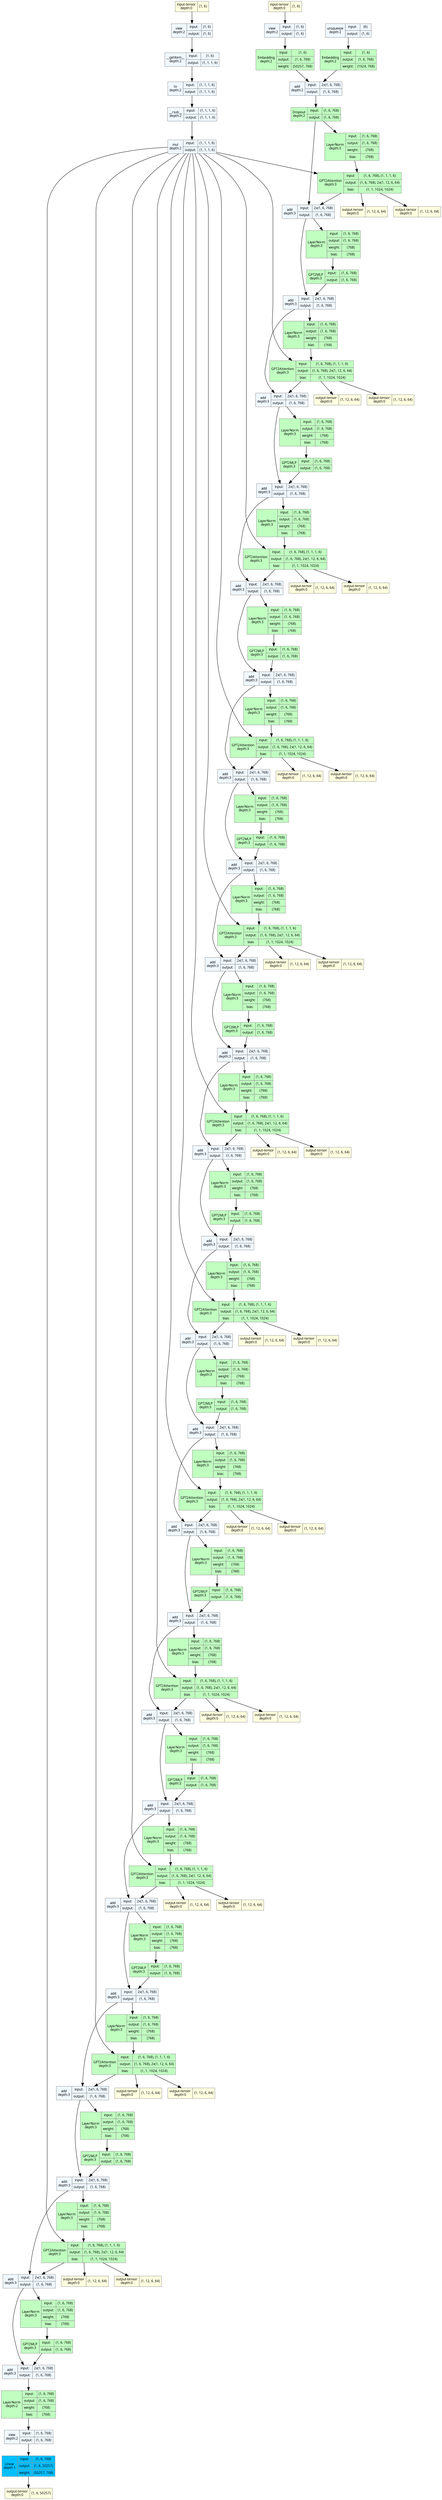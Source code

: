 strict digraph gpt2 {
	graph [ordering=in rankdir=TB size="78.0,78.0"]
	node [align=left color="#909090" fillcolor="#ffffff90" fontname="Linux libertine" fontsize=10 height=0.2 margin=0 ranksep=0.1 shape=plaintext style=filled]
	edge [fontsize=10]
	0 [label=<
                    <TABLE BORDER="0" CELLBORDER="1"
                    CELLSPACING="0" CELLPADDING="4">
                        <TR><TD BGCOLOR="lightyellow">input-tensor<BR/>depth:0</TD><TD>(1, 6)</TD></TR>
                    </TABLE>> fillcolor=lightyellow]
	1 [label=<
                    <TABLE BORDER="0" CELLBORDER="1"
                    CELLSPACING="0" CELLPADDING="4">
                        <TR><TD BGCOLOR="lightyellow">input-tensor<BR/>depth:0</TD><TD>(1, 6)</TD></TR>
                    </TABLE>> fillcolor=lightyellow]
	2 [label=<
                    <TABLE BORDER="0" CELLBORDER="1"
                    CELLSPACING="0" CELLPADDING="4">
                    <TR>
                        <TD ROWSPAN="2"
                        BGCOLOR="aliceblue">view<BR/>depth:2</TD>
                        <TD>input:</TD>
                        <TD>(1, 6)</TD>
                    </TR>
                    <TR>
                        <TD>output:</TD>
                        <TD>(1, 6)</TD>
                    </TR>
                    
                    </TABLE>> fillcolor=aliceblue]
	3 [label=<
                    <TABLE BORDER="0" CELLBORDER="1"
                    CELLSPACING="0" CELLPADDING="4">
                    <TR>
                        <TD ROWSPAN="2"
                        BGCOLOR="aliceblue">unsqueeze<BR/>depth:2</TD>
                        <TD>input:</TD>
                        <TD>(6)</TD>
                    </TR>
                    <TR>
                        <TD>output:</TD>
                        <TD>(1, 6)</TD>
                    </TR>
                    
                    </TABLE>> fillcolor=aliceblue]
	4 [label=<
                    <TABLE BORDER="0" CELLBORDER="1"
                    CELLSPACING="0" CELLPADDING="4">
                    <TR>
                        <TD ROWSPAN="123"
                        BGCOLOR="darkseagreen1">Embedding<BR/>depth:2</TD>
                        <TD>input:</TD>
                        <TD>(1, 6)</TD>
                    </TR>
                    <TR>
                        <TD>output:</TD>
                        <TD>(1, 6, 768)</TD>
                    </TR>
                                    <TR>
                    <TD>weight:</TD>
                    <TD>(50257, 768)</TD>
                </TR>
                    </TABLE>> fillcolor=darkseagreen1]
	5 [label=<
                    <TABLE BORDER="0" CELLBORDER="1"
                    CELLSPACING="0" CELLPADDING="4">
                    <TR>
                        <TD ROWSPAN="122"
                        BGCOLOR="darkseagreen1">Embedding<BR/>depth:2</TD>
                        <TD>input:</TD>
                        <TD>(1, 6)</TD>
                    </TR>
                    <TR>
                        <TD>output:</TD>
                        <TD>(1, 6, 768)</TD>
                    </TR>
                                    <TR>
                    <TD>weight:</TD>
                    <TD>(1024, 768)</TD>
                </TR>
                    </TABLE>> fillcolor=darkseagreen1]
	6 [label=<
                    <TABLE BORDER="0" CELLBORDER="1"
                    CELLSPACING="0" CELLPADDING="4">
                    <TR>
                        <TD ROWSPAN="2"
                        BGCOLOR="aliceblue">add<BR/>depth:2</TD>
                        <TD>input:</TD>
                        <TD>2x(1, 6, 768)</TD>
                    </TR>
                    <TR>
                        <TD>output:</TD>
                        <TD>(1, 6, 768)</TD>
                    </TR>
                    
                    </TABLE>> fillcolor=aliceblue]
	7 [label=<
                    <TABLE BORDER="0" CELLBORDER="1"
                    CELLSPACING="0" CELLPADDING="4">
                    <TR>
                        <TD ROWSPAN="2"
                        BGCOLOR="aliceblue">view<BR/>depth:2</TD>
                        <TD>input:</TD>
                        <TD>(1, 6)</TD>
                    </TR>
                    <TR>
                        <TD>output:</TD>
                        <TD>(1, 6)</TD>
                    </TR>
                    
                    </TABLE>> fillcolor=aliceblue]
	8 [label=<
                    <TABLE BORDER="0" CELLBORDER="1"
                    CELLSPACING="0" CELLPADDING="4">
                    <TR>
                        <TD ROWSPAN="2"
                        BGCOLOR="aliceblue">__getitem__<BR/>depth:2</TD>
                        <TD>input:</TD>
                        <TD>(1, 6)</TD>
                    </TR>
                    <TR>
                        <TD>output:</TD>
                        <TD>(1, 1, 1, 6)</TD>
                    </TR>
                    
                    </TABLE>> fillcolor=aliceblue]
	9 [label=<
                    <TABLE BORDER="0" CELLBORDER="1"
                    CELLSPACING="0" CELLPADDING="4">
                    <TR>
                        <TD ROWSPAN="2"
                        BGCOLOR="aliceblue">to<BR/>depth:2</TD>
                        <TD>input:</TD>
                        <TD>(1, 1, 1, 6)</TD>
                    </TR>
                    <TR>
                        <TD>output:</TD>
                        <TD>(1, 1, 1, 6)</TD>
                    </TR>
                    
                    </TABLE>> fillcolor=aliceblue]
	10 [label=<
                    <TABLE BORDER="0" CELLBORDER="1"
                    CELLSPACING="0" CELLPADDING="4">
                    <TR>
                        <TD ROWSPAN="2"
                        BGCOLOR="aliceblue">__rsub__<BR/>depth:2</TD>
                        <TD>input:</TD>
                        <TD>(1, 1, 1, 6)</TD>
                    </TR>
                    <TR>
                        <TD>output:</TD>
                        <TD>(1, 1, 1, 6)</TD>
                    </TR>
                    
                    </TABLE>> fillcolor=aliceblue]
	11 [label=<
                    <TABLE BORDER="0" CELLBORDER="1"
                    CELLSPACING="0" CELLPADDING="4">
                    <TR>
                        <TD ROWSPAN="2"
                        BGCOLOR="aliceblue">mul<BR/>depth:2</TD>
                        <TD>input:</TD>
                        <TD>(1, 1, 1, 6)</TD>
                    </TR>
                    <TR>
                        <TD>output:</TD>
                        <TD>(1, 1, 1, 6)</TD>
                    </TR>
                    
                    </TABLE>> fillcolor=aliceblue]
	12 [label=<
                    <TABLE BORDER="0" CELLBORDER="1"
                    CELLSPACING="0" CELLPADDING="4">
                    <TR>
                        <TD ROWSPAN="2"
                        BGCOLOR="darkseagreen1">Dropout<BR/>depth:2</TD>
                        <TD>input:</TD>
                        <TD>(1, 6, 768)</TD>
                    </TR>
                    <TR>
                        <TD>output:</TD>
                        <TD>(1, 6, 768)</TD>
                    </TR>
                    
                    </TABLE>> fillcolor=darkseagreen1]
	13 [label=<
                    <TABLE BORDER="0" CELLBORDER="1"
                    CELLSPACING="0" CELLPADDING="4">
                    <TR>
                        <TD ROWSPAN="229"
                        BGCOLOR="darkseagreen1">LayerNorm<BR/>depth:3</TD>
                        <TD>input:</TD>
                        <TD>(1, 6, 768)</TD>
                    </TR>
                    <TR>
                        <TD>output:</TD>
                        <TD>(1, 6, 768)</TD>
                    </TR>
                                    <TR>
                    <TD>weight:</TD>
                    <TD>(768)</TD>
                </TR>
                <TR>
                    <TD>bias:</TD>
                    <TD>(768)</TD>
                </TR>
                    </TABLE>> fillcolor=darkseagreen1]
	14 [label=<
                    <TABLE BORDER="0" CELLBORDER="1"
                    CELLSPACING="0" CELLPADDING="4">
                    <TR>
                        <TD ROWSPAN="127"
                        BGCOLOR="darkseagreen1">GPT2Attention<BR/>depth:3</TD>
                        <TD>input:</TD>
                        <TD>(1, 6, 768), (1, 1, 1, 6)</TD>
                    </TR>
                    <TR>
                        <TD>output:</TD>
                        <TD>(1, 6, 768), 2x(1, 12, 6, 64)</TD>
                    </TR>
                                    <TR>
                    <TD>bias:</TD>
                    <TD>(1, 1, 1024, 1024)</TD>
                </TR>
                    </TABLE>> fillcolor=darkseagreen1]
	15 [label=<
                    <TABLE BORDER="0" CELLBORDER="1"
                    CELLSPACING="0" CELLPADDING="4">
                        <TR><TD BGCOLOR="lightyellow">output-tensor<BR/>depth:0</TD><TD>(1, 12, 6, 64)</TD></TR>
                    </TABLE>> fillcolor=lightyellow]
	16 [label=<
                    <TABLE BORDER="0" CELLBORDER="1"
                    CELLSPACING="0" CELLPADDING="4">
                        <TR><TD BGCOLOR="lightyellow">output-tensor<BR/>depth:0</TD><TD>(1, 12, 6, 64)</TD></TR>
                    </TABLE>> fillcolor=lightyellow]
	17 [label=<
                    <TABLE BORDER="0" CELLBORDER="1"
                    CELLSPACING="0" CELLPADDING="4">
                    <TR>
                        <TD ROWSPAN="2"
                        BGCOLOR="aliceblue">add<BR/>depth:3</TD>
                        <TD>input:</TD>
                        <TD>2x(1, 6, 768)</TD>
                    </TR>
                    <TR>
                        <TD>output:</TD>
                        <TD>(1, 6, 768)</TD>
                    </TR>
                    
                    </TABLE>> fillcolor=aliceblue]
	18 [label=<
                    <TABLE BORDER="0" CELLBORDER="1"
                    CELLSPACING="0" CELLPADDING="4">
                    <TR>
                        <TD ROWSPAN="229"
                        BGCOLOR="darkseagreen1">LayerNorm<BR/>depth:3</TD>
                        <TD>input:</TD>
                        <TD>(1, 6, 768)</TD>
                    </TR>
                    <TR>
                        <TD>output:</TD>
                        <TD>(1, 6, 768)</TD>
                    </TR>
                                    <TR>
                    <TD>weight:</TD>
                    <TD>(768)</TD>
                </TR>
                <TR>
                    <TD>bias:</TD>
                    <TD>(768)</TD>
                </TR>
                    </TABLE>> fillcolor=darkseagreen1]
	19 [label=<
                    <TABLE BORDER="0" CELLBORDER="1"
                    CELLSPACING="0" CELLPADDING="4">
                    <TR>
                        <TD ROWSPAN="2"
                        BGCOLOR="darkseagreen1">GPT2MLP<BR/>depth:3</TD>
                        <TD>input:</TD>
                        <TD>(1, 6, 768)</TD>
                    </TR>
                    <TR>
                        <TD>output:</TD>
                        <TD>(1, 6, 768)</TD>
                    </TR>
                    
                    </TABLE>> fillcolor=darkseagreen1]
	20 [label=<
                    <TABLE BORDER="0" CELLBORDER="1"
                    CELLSPACING="0" CELLPADDING="4">
                    <TR>
                        <TD ROWSPAN="2"
                        BGCOLOR="aliceblue">add<BR/>depth:3</TD>
                        <TD>input:</TD>
                        <TD>2x(1, 6, 768)</TD>
                    </TR>
                    <TR>
                        <TD>output:</TD>
                        <TD>(1, 6, 768)</TD>
                    </TR>
                    
                    </TABLE>> fillcolor=aliceblue]
	21 [label=<
                    <TABLE BORDER="0" CELLBORDER="1"
                    CELLSPACING="0" CELLPADDING="4">
                    <TR>
                        <TD ROWSPAN="229"
                        BGCOLOR="darkseagreen1">LayerNorm<BR/>depth:3</TD>
                        <TD>input:</TD>
                        <TD>(1, 6, 768)</TD>
                    </TR>
                    <TR>
                        <TD>output:</TD>
                        <TD>(1, 6, 768)</TD>
                    </TR>
                                    <TR>
                    <TD>weight:</TD>
                    <TD>(768)</TD>
                </TR>
                <TR>
                    <TD>bias:</TD>
                    <TD>(768)</TD>
                </TR>
                    </TABLE>> fillcolor=darkseagreen1]
	22 [label=<
                    <TABLE BORDER="0" CELLBORDER="1"
                    CELLSPACING="0" CELLPADDING="4">
                    <TR>
                        <TD ROWSPAN="127"
                        BGCOLOR="darkseagreen1">GPT2Attention<BR/>depth:3</TD>
                        <TD>input:</TD>
                        <TD>(1, 6, 768), (1, 1, 1, 6)</TD>
                    </TR>
                    <TR>
                        <TD>output:</TD>
                        <TD>(1, 6, 768), 2x(1, 12, 6, 64)</TD>
                    </TR>
                                    <TR>
                    <TD>bias:</TD>
                    <TD>(1, 1, 1024, 1024)</TD>
                </TR>
                    </TABLE>> fillcolor=darkseagreen1]
	23 [label=<
                    <TABLE BORDER="0" CELLBORDER="1"
                    CELLSPACING="0" CELLPADDING="4">
                        <TR><TD BGCOLOR="lightyellow">output-tensor<BR/>depth:0</TD><TD>(1, 12, 6, 64)</TD></TR>
                    </TABLE>> fillcolor=lightyellow]
	24 [label=<
                    <TABLE BORDER="0" CELLBORDER="1"
                    CELLSPACING="0" CELLPADDING="4">
                        <TR><TD BGCOLOR="lightyellow">output-tensor<BR/>depth:0</TD><TD>(1, 12, 6, 64)</TD></TR>
                    </TABLE>> fillcolor=lightyellow]
	25 [label=<
                    <TABLE BORDER="0" CELLBORDER="1"
                    CELLSPACING="0" CELLPADDING="4">
                    <TR>
                        <TD ROWSPAN="2"
                        BGCOLOR="aliceblue">add<BR/>depth:3</TD>
                        <TD>input:</TD>
                        <TD>2x(1, 6, 768)</TD>
                    </TR>
                    <TR>
                        <TD>output:</TD>
                        <TD>(1, 6, 768)</TD>
                    </TR>
                    
                    </TABLE>> fillcolor=aliceblue]
	26 [label=<
                    <TABLE BORDER="0" CELLBORDER="1"
                    CELLSPACING="0" CELLPADDING="4">
                    <TR>
                        <TD ROWSPAN="229"
                        BGCOLOR="darkseagreen1">LayerNorm<BR/>depth:3</TD>
                        <TD>input:</TD>
                        <TD>(1, 6, 768)</TD>
                    </TR>
                    <TR>
                        <TD>output:</TD>
                        <TD>(1, 6, 768)</TD>
                    </TR>
                                    <TR>
                    <TD>weight:</TD>
                    <TD>(768)</TD>
                </TR>
                <TR>
                    <TD>bias:</TD>
                    <TD>(768)</TD>
                </TR>
                    </TABLE>> fillcolor=darkseagreen1]
	27 [label=<
                    <TABLE BORDER="0" CELLBORDER="1"
                    CELLSPACING="0" CELLPADDING="4">
                    <TR>
                        <TD ROWSPAN="2"
                        BGCOLOR="darkseagreen1">GPT2MLP<BR/>depth:3</TD>
                        <TD>input:</TD>
                        <TD>(1, 6, 768)</TD>
                    </TR>
                    <TR>
                        <TD>output:</TD>
                        <TD>(1, 6, 768)</TD>
                    </TR>
                    
                    </TABLE>> fillcolor=darkseagreen1]
	28 [label=<
                    <TABLE BORDER="0" CELLBORDER="1"
                    CELLSPACING="0" CELLPADDING="4">
                    <TR>
                        <TD ROWSPAN="2"
                        BGCOLOR="aliceblue">add<BR/>depth:3</TD>
                        <TD>input:</TD>
                        <TD>2x(1, 6, 768)</TD>
                    </TR>
                    <TR>
                        <TD>output:</TD>
                        <TD>(1, 6, 768)</TD>
                    </TR>
                    
                    </TABLE>> fillcolor=aliceblue]
	29 [label=<
                    <TABLE BORDER="0" CELLBORDER="1"
                    CELLSPACING="0" CELLPADDING="4">
                    <TR>
                        <TD ROWSPAN="229"
                        BGCOLOR="darkseagreen1">LayerNorm<BR/>depth:3</TD>
                        <TD>input:</TD>
                        <TD>(1, 6, 768)</TD>
                    </TR>
                    <TR>
                        <TD>output:</TD>
                        <TD>(1, 6, 768)</TD>
                    </TR>
                                    <TR>
                    <TD>weight:</TD>
                    <TD>(768)</TD>
                </TR>
                <TR>
                    <TD>bias:</TD>
                    <TD>(768)</TD>
                </TR>
                    </TABLE>> fillcolor=darkseagreen1]
	30 [label=<
                    <TABLE BORDER="0" CELLBORDER="1"
                    CELLSPACING="0" CELLPADDING="4">
                    <TR>
                        <TD ROWSPAN="127"
                        BGCOLOR="darkseagreen1">GPT2Attention<BR/>depth:3</TD>
                        <TD>input:</TD>
                        <TD>(1, 6, 768), (1, 1, 1, 6)</TD>
                    </TR>
                    <TR>
                        <TD>output:</TD>
                        <TD>(1, 6, 768), 2x(1, 12, 6, 64)</TD>
                    </TR>
                                    <TR>
                    <TD>bias:</TD>
                    <TD>(1, 1, 1024, 1024)</TD>
                </TR>
                    </TABLE>> fillcolor=darkseagreen1]
	31 [label=<
                    <TABLE BORDER="0" CELLBORDER="1"
                    CELLSPACING="0" CELLPADDING="4">
                        <TR><TD BGCOLOR="lightyellow">output-tensor<BR/>depth:0</TD><TD>(1, 12, 6, 64)</TD></TR>
                    </TABLE>> fillcolor=lightyellow]
	32 [label=<
                    <TABLE BORDER="0" CELLBORDER="1"
                    CELLSPACING="0" CELLPADDING="4">
                        <TR><TD BGCOLOR="lightyellow">output-tensor<BR/>depth:0</TD><TD>(1, 12, 6, 64)</TD></TR>
                    </TABLE>> fillcolor=lightyellow]
	33 [label=<
                    <TABLE BORDER="0" CELLBORDER="1"
                    CELLSPACING="0" CELLPADDING="4">
                    <TR>
                        <TD ROWSPAN="2"
                        BGCOLOR="aliceblue">add<BR/>depth:3</TD>
                        <TD>input:</TD>
                        <TD>2x(1, 6, 768)</TD>
                    </TR>
                    <TR>
                        <TD>output:</TD>
                        <TD>(1, 6, 768)</TD>
                    </TR>
                    
                    </TABLE>> fillcolor=aliceblue]
	34 [label=<
                    <TABLE BORDER="0" CELLBORDER="1"
                    CELLSPACING="0" CELLPADDING="4">
                    <TR>
                        <TD ROWSPAN="229"
                        BGCOLOR="darkseagreen1">LayerNorm<BR/>depth:3</TD>
                        <TD>input:</TD>
                        <TD>(1, 6, 768)</TD>
                    </TR>
                    <TR>
                        <TD>output:</TD>
                        <TD>(1, 6, 768)</TD>
                    </TR>
                                    <TR>
                    <TD>weight:</TD>
                    <TD>(768)</TD>
                </TR>
                <TR>
                    <TD>bias:</TD>
                    <TD>(768)</TD>
                </TR>
                    </TABLE>> fillcolor=darkseagreen1]
	35 [label=<
                    <TABLE BORDER="0" CELLBORDER="1"
                    CELLSPACING="0" CELLPADDING="4">
                    <TR>
                        <TD ROWSPAN="2"
                        BGCOLOR="darkseagreen1">GPT2MLP<BR/>depth:3</TD>
                        <TD>input:</TD>
                        <TD>(1, 6, 768)</TD>
                    </TR>
                    <TR>
                        <TD>output:</TD>
                        <TD>(1, 6, 768)</TD>
                    </TR>
                    
                    </TABLE>> fillcolor=darkseagreen1]
	36 [label=<
                    <TABLE BORDER="0" CELLBORDER="1"
                    CELLSPACING="0" CELLPADDING="4">
                    <TR>
                        <TD ROWSPAN="2"
                        BGCOLOR="aliceblue">add<BR/>depth:3</TD>
                        <TD>input:</TD>
                        <TD>2x(1, 6, 768)</TD>
                    </TR>
                    <TR>
                        <TD>output:</TD>
                        <TD>(1, 6, 768)</TD>
                    </TR>
                    
                    </TABLE>> fillcolor=aliceblue]
	37 [label=<
                    <TABLE BORDER="0" CELLBORDER="1"
                    CELLSPACING="0" CELLPADDING="4">
                    <TR>
                        <TD ROWSPAN="229"
                        BGCOLOR="darkseagreen1">LayerNorm<BR/>depth:3</TD>
                        <TD>input:</TD>
                        <TD>(1, 6, 768)</TD>
                    </TR>
                    <TR>
                        <TD>output:</TD>
                        <TD>(1, 6, 768)</TD>
                    </TR>
                                    <TR>
                    <TD>weight:</TD>
                    <TD>(768)</TD>
                </TR>
                <TR>
                    <TD>bias:</TD>
                    <TD>(768)</TD>
                </TR>
                    </TABLE>> fillcolor=darkseagreen1]
	38 [label=<
                    <TABLE BORDER="0" CELLBORDER="1"
                    CELLSPACING="0" CELLPADDING="4">
                    <TR>
                        <TD ROWSPAN="127"
                        BGCOLOR="darkseagreen1">GPT2Attention<BR/>depth:3</TD>
                        <TD>input:</TD>
                        <TD>(1, 6, 768), (1, 1, 1, 6)</TD>
                    </TR>
                    <TR>
                        <TD>output:</TD>
                        <TD>(1, 6, 768), 2x(1, 12, 6, 64)</TD>
                    </TR>
                                    <TR>
                    <TD>bias:</TD>
                    <TD>(1, 1, 1024, 1024)</TD>
                </TR>
                    </TABLE>> fillcolor=darkseagreen1]
	39 [label=<
                    <TABLE BORDER="0" CELLBORDER="1"
                    CELLSPACING="0" CELLPADDING="4">
                        <TR><TD BGCOLOR="lightyellow">output-tensor<BR/>depth:0</TD><TD>(1, 12, 6, 64)</TD></TR>
                    </TABLE>> fillcolor=lightyellow]
	40 [label=<
                    <TABLE BORDER="0" CELLBORDER="1"
                    CELLSPACING="0" CELLPADDING="4">
                        <TR><TD BGCOLOR="lightyellow">output-tensor<BR/>depth:0</TD><TD>(1, 12, 6, 64)</TD></TR>
                    </TABLE>> fillcolor=lightyellow]
	41 [label=<
                    <TABLE BORDER="0" CELLBORDER="1"
                    CELLSPACING="0" CELLPADDING="4">
                    <TR>
                        <TD ROWSPAN="2"
                        BGCOLOR="aliceblue">add<BR/>depth:3</TD>
                        <TD>input:</TD>
                        <TD>2x(1, 6, 768)</TD>
                    </TR>
                    <TR>
                        <TD>output:</TD>
                        <TD>(1, 6, 768)</TD>
                    </TR>
                    
                    </TABLE>> fillcolor=aliceblue]
	42 [label=<
                    <TABLE BORDER="0" CELLBORDER="1"
                    CELLSPACING="0" CELLPADDING="4">
                    <TR>
                        <TD ROWSPAN="229"
                        BGCOLOR="darkseagreen1">LayerNorm<BR/>depth:3</TD>
                        <TD>input:</TD>
                        <TD>(1, 6, 768)</TD>
                    </TR>
                    <TR>
                        <TD>output:</TD>
                        <TD>(1, 6, 768)</TD>
                    </TR>
                                    <TR>
                    <TD>weight:</TD>
                    <TD>(768)</TD>
                </TR>
                <TR>
                    <TD>bias:</TD>
                    <TD>(768)</TD>
                </TR>
                    </TABLE>> fillcolor=darkseagreen1]
	43 [label=<
                    <TABLE BORDER="0" CELLBORDER="1"
                    CELLSPACING="0" CELLPADDING="4">
                    <TR>
                        <TD ROWSPAN="2"
                        BGCOLOR="darkseagreen1">GPT2MLP<BR/>depth:3</TD>
                        <TD>input:</TD>
                        <TD>(1, 6, 768)</TD>
                    </TR>
                    <TR>
                        <TD>output:</TD>
                        <TD>(1, 6, 768)</TD>
                    </TR>
                    
                    </TABLE>> fillcolor=darkseagreen1]
	44 [label=<
                    <TABLE BORDER="0" CELLBORDER="1"
                    CELLSPACING="0" CELLPADDING="4">
                    <TR>
                        <TD ROWSPAN="2"
                        BGCOLOR="aliceblue">add<BR/>depth:3</TD>
                        <TD>input:</TD>
                        <TD>2x(1, 6, 768)</TD>
                    </TR>
                    <TR>
                        <TD>output:</TD>
                        <TD>(1, 6, 768)</TD>
                    </TR>
                    
                    </TABLE>> fillcolor=aliceblue]
	45 [label=<
                    <TABLE BORDER="0" CELLBORDER="1"
                    CELLSPACING="0" CELLPADDING="4">
                    <TR>
                        <TD ROWSPAN="229"
                        BGCOLOR="darkseagreen1">LayerNorm<BR/>depth:3</TD>
                        <TD>input:</TD>
                        <TD>(1, 6, 768)</TD>
                    </TR>
                    <TR>
                        <TD>output:</TD>
                        <TD>(1, 6, 768)</TD>
                    </TR>
                                    <TR>
                    <TD>weight:</TD>
                    <TD>(768)</TD>
                </TR>
                <TR>
                    <TD>bias:</TD>
                    <TD>(768)</TD>
                </TR>
                    </TABLE>> fillcolor=darkseagreen1]
	46 [label=<
                    <TABLE BORDER="0" CELLBORDER="1"
                    CELLSPACING="0" CELLPADDING="4">
                    <TR>
                        <TD ROWSPAN="127"
                        BGCOLOR="darkseagreen1">GPT2Attention<BR/>depth:3</TD>
                        <TD>input:</TD>
                        <TD>(1, 6, 768), (1, 1, 1, 6)</TD>
                    </TR>
                    <TR>
                        <TD>output:</TD>
                        <TD>(1, 6, 768), 2x(1, 12, 6, 64)</TD>
                    </TR>
                                    <TR>
                    <TD>bias:</TD>
                    <TD>(1, 1, 1024, 1024)</TD>
                </TR>
                    </TABLE>> fillcolor=darkseagreen1]
	47 [label=<
                    <TABLE BORDER="0" CELLBORDER="1"
                    CELLSPACING="0" CELLPADDING="4">
                        <TR><TD BGCOLOR="lightyellow">output-tensor<BR/>depth:0</TD><TD>(1, 12, 6, 64)</TD></TR>
                    </TABLE>> fillcolor=lightyellow]
	48 [label=<
                    <TABLE BORDER="0" CELLBORDER="1"
                    CELLSPACING="0" CELLPADDING="4">
                        <TR><TD BGCOLOR="lightyellow">output-tensor<BR/>depth:0</TD><TD>(1, 12, 6, 64)</TD></TR>
                    </TABLE>> fillcolor=lightyellow]
	49 [label=<
                    <TABLE BORDER="0" CELLBORDER="1"
                    CELLSPACING="0" CELLPADDING="4">
                    <TR>
                        <TD ROWSPAN="2"
                        BGCOLOR="aliceblue">add<BR/>depth:3</TD>
                        <TD>input:</TD>
                        <TD>2x(1, 6, 768)</TD>
                    </TR>
                    <TR>
                        <TD>output:</TD>
                        <TD>(1, 6, 768)</TD>
                    </TR>
                    
                    </TABLE>> fillcolor=aliceblue]
	50 [label=<
                    <TABLE BORDER="0" CELLBORDER="1"
                    CELLSPACING="0" CELLPADDING="4">
                    <TR>
                        <TD ROWSPAN="229"
                        BGCOLOR="darkseagreen1">LayerNorm<BR/>depth:3</TD>
                        <TD>input:</TD>
                        <TD>(1, 6, 768)</TD>
                    </TR>
                    <TR>
                        <TD>output:</TD>
                        <TD>(1, 6, 768)</TD>
                    </TR>
                                    <TR>
                    <TD>weight:</TD>
                    <TD>(768)</TD>
                </TR>
                <TR>
                    <TD>bias:</TD>
                    <TD>(768)</TD>
                </TR>
                    </TABLE>> fillcolor=darkseagreen1]
	51 [label=<
                    <TABLE BORDER="0" CELLBORDER="1"
                    CELLSPACING="0" CELLPADDING="4">
                    <TR>
                        <TD ROWSPAN="2"
                        BGCOLOR="darkseagreen1">GPT2MLP<BR/>depth:3</TD>
                        <TD>input:</TD>
                        <TD>(1, 6, 768)</TD>
                    </TR>
                    <TR>
                        <TD>output:</TD>
                        <TD>(1, 6, 768)</TD>
                    </TR>
                    
                    </TABLE>> fillcolor=darkseagreen1]
	52 [label=<
                    <TABLE BORDER="0" CELLBORDER="1"
                    CELLSPACING="0" CELLPADDING="4">
                    <TR>
                        <TD ROWSPAN="2"
                        BGCOLOR="aliceblue">add<BR/>depth:3</TD>
                        <TD>input:</TD>
                        <TD>2x(1, 6, 768)</TD>
                    </TR>
                    <TR>
                        <TD>output:</TD>
                        <TD>(1, 6, 768)</TD>
                    </TR>
                    
                    </TABLE>> fillcolor=aliceblue]
	53 [label=<
                    <TABLE BORDER="0" CELLBORDER="1"
                    CELLSPACING="0" CELLPADDING="4">
                    <TR>
                        <TD ROWSPAN="229"
                        BGCOLOR="darkseagreen1">LayerNorm<BR/>depth:3</TD>
                        <TD>input:</TD>
                        <TD>(1, 6, 768)</TD>
                    </TR>
                    <TR>
                        <TD>output:</TD>
                        <TD>(1, 6, 768)</TD>
                    </TR>
                                    <TR>
                    <TD>weight:</TD>
                    <TD>(768)</TD>
                </TR>
                <TR>
                    <TD>bias:</TD>
                    <TD>(768)</TD>
                </TR>
                    </TABLE>> fillcolor=darkseagreen1]
	54 [label=<
                    <TABLE BORDER="0" CELLBORDER="1"
                    CELLSPACING="0" CELLPADDING="4">
                    <TR>
                        <TD ROWSPAN="127"
                        BGCOLOR="darkseagreen1">GPT2Attention<BR/>depth:3</TD>
                        <TD>input:</TD>
                        <TD>(1, 6, 768), (1, 1, 1, 6)</TD>
                    </TR>
                    <TR>
                        <TD>output:</TD>
                        <TD>(1, 6, 768), 2x(1, 12, 6, 64)</TD>
                    </TR>
                                    <TR>
                    <TD>bias:</TD>
                    <TD>(1, 1, 1024, 1024)</TD>
                </TR>
                    </TABLE>> fillcolor=darkseagreen1]
	55 [label=<
                    <TABLE BORDER="0" CELLBORDER="1"
                    CELLSPACING="0" CELLPADDING="4">
                        <TR><TD BGCOLOR="lightyellow">output-tensor<BR/>depth:0</TD><TD>(1, 12, 6, 64)</TD></TR>
                    </TABLE>> fillcolor=lightyellow]
	56 [label=<
                    <TABLE BORDER="0" CELLBORDER="1"
                    CELLSPACING="0" CELLPADDING="4">
                        <TR><TD BGCOLOR="lightyellow">output-tensor<BR/>depth:0</TD><TD>(1, 12, 6, 64)</TD></TR>
                    </TABLE>> fillcolor=lightyellow]
	57 [label=<
                    <TABLE BORDER="0" CELLBORDER="1"
                    CELLSPACING="0" CELLPADDING="4">
                    <TR>
                        <TD ROWSPAN="2"
                        BGCOLOR="aliceblue">add<BR/>depth:3</TD>
                        <TD>input:</TD>
                        <TD>2x(1, 6, 768)</TD>
                    </TR>
                    <TR>
                        <TD>output:</TD>
                        <TD>(1, 6, 768)</TD>
                    </TR>
                    
                    </TABLE>> fillcolor=aliceblue]
	58 [label=<
                    <TABLE BORDER="0" CELLBORDER="1"
                    CELLSPACING="0" CELLPADDING="4">
                    <TR>
                        <TD ROWSPAN="229"
                        BGCOLOR="darkseagreen1">LayerNorm<BR/>depth:3</TD>
                        <TD>input:</TD>
                        <TD>(1, 6, 768)</TD>
                    </TR>
                    <TR>
                        <TD>output:</TD>
                        <TD>(1, 6, 768)</TD>
                    </TR>
                                    <TR>
                    <TD>weight:</TD>
                    <TD>(768)</TD>
                </TR>
                <TR>
                    <TD>bias:</TD>
                    <TD>(768)</TD>
                </TR>
                    </TABLE>> fillcolor=darkseagreen1]
	59 [label=<
                    <TABLE BORDER="0" CELLBORDER="1"
                    CELLSPACING="0" CELLPADDING="4">
                    <TR>
                        <TD ROWSPAN="2"
                        BGCOLOR="darkseagreen1">GPT2MLP<BR/>depth:3</TD>
                        <TD>input:</TD>
                        <TD>(1, 6, 768)</TD>
                    </TR>
                    <TR>
                        <TD>output:</TD>
                        <TD>(1, 6, 768)</TD>
                    </TR>
                    
                    </TABLE>> fillcolor=darkseagreen1]
	60 [label=<
                    <TABLE BORDER="0" CELLBORDER="1"
                    CELLSPACING="0" CELLPADDING="4">
                    <TR>
                        <TD ROWSPAN="2"
                        BGCOLOR="aliceblue">add<BR/>depth:3</TD>
                        <TD>input:</TD>
                        <TD>2x(1, 6, 768)</TD>
                    </TR>
                    <TR>
                        <TD>output:</TD>
                        <TD>(1, 6, 768)</TD>
                    </TR>
                    
                    </TABLE>> fillcolor=aliceblue]
	61 [label=<
                    <TABLE BORDER="0" CELLBORDER="1"
                    CELLSPACING="0" CELLPADDING="4">
                    <TR>
                        <TD ROWSPAN="229"
                        BGCOLOR="darkseagreen1">LayerNorm<BR/>depth:3</TD>
                        <TD>input:</TD>
                        <TD>(1, 6, 768)</TD>
                    </TR>
                    <TR>
                        <TD>output:</TD>
                        <TD>(1, 6, 768)</TD>
                    </TR>
                                    <TR>
                    <TD>weight:</TD>
                    <TD>(768)</TD>
                </TR>
                <TR>
                    <TD>bias:</TD>
                    <TD>(768)</TD>
                </TR>
                    </TABLE>> fillcolor=darkseagreen1]
	62 [label=<
                    <TABLE BORDER="0" CELLBORDER="1"
                    CELLSPACING="0" CELLPADDING="4">
                    <TR>
                        <TD ROWSPAN="127"
                        BGCOLOR="darkseagreen1">GPT2Attention<BR/>depth:3</TD>
                        <TD>input:</TD>
                        <TD>(1, 6, 768), (1, 1, 1, 6)</TD>
                    </TR>
                    <TR>
                        <TD>output:</TD>
                        <TD>(1, 6, 768), 2x(1, 12, 6, 64)</TD>
                    </TR>
                                    <TR>
                    <TD>bias:</TD>
                    <TD>(1, 1, 1024, 1024)</TD>
                </TR>
                    </TABLE>> fillcolor=darkseagreen1]
	63 [label=<
                    <TABLE BORDER="0" CELLBORDER="1"
                    CELLSPACING="0" CELLPADDING="4">
                        <TR><TD BGCOLOR="lightyellow">output-tensor<BR/>depth:0</TD><TD>(1, 12, 6, 64)</TD></TR>
                    </TABLE>> fillcolor=lightyellow]
	64 [label=<
                    <TABLE BORDER="0" CELLBORDER="1"
                    CELLSPACING="0" CELLPADDING="4">
                        <TR><TD BGCOLOR="lightyellow">output-tensor<BR/>depth:0</TD><TD>(1, 12, 6, 64)</TD></TR>
                    </TABLE>> fillcolor=lightyellow]
	65 [label=<
                    <TABLE BORDER="0" CELLBORDER="1"
                    CELLSPACING="0" CELLPADDING="4">
                    <TR>
                        <TD ROWSPAN="2"
                        BGCOLOR="aliceblue">add<BR/>depth:3</TD>
                        <TD>input:</TD>
                        <TD>2x(1, 6, 768)</TD>
                    </TR>
                    <TR>
                        <TD>output:</TD>
                        <TD>(1, 6, 768)</TD>
                    </TR>
                    
                    </TABLE>> fillcolor=aliceblue]
	66 [label=<
                    <TABLE BORDER="0" CELLBORDER="1"
                    CELLSPACING="0" CELLPADDING="4">
                    <TR>
                        <TD ROWSPAN="229"
                        BGCOLOR="darkseagreen1">LayerNorm<BR/>depth:3</TD>
                        <TD>input:</TD>
                        <TD>(1, 6, 768)</TD>
                    </TR>
                    <TR>
                        <TD>output:</TD>
                        <TD>(1, 6, 768)</TD>
                    </TR>
                                    <TR>
                    <TD>weight:</TD>
                    <TD>(768)</TD>
                </TR>
                <TR>
                    <TD>bias:</TD>
                    <TD>(768)</TD>
                </TR>
                    </TABLE>> fillcolor=darkseagreen1]
	67 [label=<
                    <TABLE BORDER="0" CELLBORDER="1"
                    CELLSPACING="0" CELLPADDING="4">
                    <TR>
                        <TD ROWSPAN="2"
                        BGCOLOR="darkseagreen1">GPT2MLP<BR/>depth:3</TD>
                        <TD>input:</TD>
                        <TD>(1, 6, 768)</TD>
                    </TR>
                    <TR>
                        <TD>output:</TD>
                        <TD>(1, 6, 768)</TD>
                    </TR>
                    
                    </TABLE>> fillcolor=darkseagreen1]
	68 [label=<
                    <TABLE BORDER="0" CELLBORDER="1"
                    CELLSPACING="0" CELLPADDING="4">
                    <TR>
                        <TD ROWSPAN="2"
                        BGCOLOR="aliceblue">add<BR/>depth:3</TD>
                        <TD>input:</TD>
                        <TD>2x(1, 6, 768)</TD>
                    </TR>
                    <TR>
                        <TD>output:</TD>
                        <TD>(1, 6, 768)</TD>
                    </TR>
                    
                    </TABLE>> fillcolor=aliceblue]
	69 [label=<
                    <TABLE BORDER="0" CELLBORDER="1"
                    CELLSPACING="0" CELLPADDING="4">
                    <TR>
                        <TD ROWSPAN="229"
                        BGCOLOR="darkseagreen1">LayerNorm<BR/>depth:3</TD>
                        <TD>input:</TD>
                        <TD>(1, 6, 768)</TD>
                    </TR>
                    <TR>
                        <TD>output:</TD>
                        <TD>(1, 6, 768)</TD>
                    </TR>
                                    <TR>
                    <TD>weight:</TD>
                    <TD>(768)</TD>
                </TR>
                <TR>
                    <TD>bias:</TD>
                    <TD>(768)</TD>
                </TR>
                    </TABLE>> fillcolor=darkseagreen1]
	70 [label=<
                    <TABLE BORDER="0" CELLBORDER="1"
                    CELLSPACING="0" CELLPADDING="4">
                    <TR>
                        <TD ROWSPAN="127"
                        BGCOLOR="darkseagreen1">GPT2Attention<BR/>depth:3</TD>
                        <TD>input:</TD>
                        <TD>(1, 6, 768), (1, 1, 1, 6)</TD>
                    </TR>
                    <TR>
                        <TD>output:</TD>
                        <TD>(1, 6, 768), 2x(1, 12, 6, 64)</TD>
                    </TR>
                                    <TR>
                    <TD>bias:</TD>
                    <TD>(1, 1, 1024, 1024)</TD>
                </TR>
                    </TABLE>> fillcolor=darkseagreen1]
	71 [label=<
                    <TABLE BORDER="0" CELLBORDER="1"
                    CELLSPACING="0" CELLPADDING="4">
                        <TR><TD BGCOLOR="lightyellow">output-tensor<BR/>depth:0</TD><TD>(1, 12, 6, 64)</TD></TR>
                    </TABLE>> fillcolor=lightyellow]
	72 [label=<
                    <TABLE BORDER="0" CELLBORDER="1"
                    CELLSPACING="0" CELLPADDING="4">
                        <TR><TD BGCOLOR="lightyellow">output-tensor<BR/>depth:0</TD><TD>(1, 12, 6, 64)</TD></TR>
                    </TABLE>> fillcolor=lightyellow]
	73 [label=<
                    <TABLE BORDER="0" CELLBORDER="1"
                    CELLSPACING="0" CELLPADDING="4">
                    <TR>
                        <TD ROWSPAN="2"
                        BGCOLOR="aliceblue">add<BR/>depth:3</TD>
                        <TD>input:</TD>
                        <TD>2x(1, 6, 768)</TD>
                    </TR>
                    <TR>
                        <TD>output:</TD>
                        <TD>(1, 6, 768)</TD>
                    </TR>
                    
                    </TABLE>> fillcolor=aliceblue]
	74 [label=<
                    <TABLE BORDER="0" CELLBORDER="1"
                    CELLSPACING="0" CELLPADDING="4">
                    <TR>
                        <TD ROWSPAN="229"
                        BGCOLOR="darkseagreen1">LayerNorm<BR/>depth:3</TD>
                        <TD>input:</TD>
                        <TD>(1, 6, 768)</TD>
                    </TR>
                    <TR>
                        <TD>output:</TD>
                        <TD>(1, 6, 768)</TD>
                    </TR>
                                    <TR>
                    <TD>weight:</TD>
                    <TD>(768)</TD>
                </TR>
                <TR>
                    <TD>bias:</TD>
                    <TD>(768)</TD>
                </TR>
                    </TABLE>> fillcolor=darkseagreen1]
	75 [label=<
                    <TABLE BORDER="0" CELLBORDER="1"
                    CELLSPACING="0" CELLPADDING="4">
                    <TR>
                        <TD ROWSPAN="2"
                        BGCOLOR="darkseagreen1">GPT2MLP<BR/>depth:3</TD>
                        <TD>input:</TD>
                        <TD>(1, 6, 768)</TD>
                    </TR>
                    <TR>
                        <TD>output:</TD>
                        <TD>(1, 6, 768)</TD>
                    </TR>
                    
                    </TABLE>> fillcolor=darkseagreen1]
	76 [label=<
                    <TABLE BORDER="0" CELLBORDER="1"
                    CELLSPACING="0" CELLPADDING="4">
                    <TR>
                        <TD ROWSPAN="2"
                        BGCOLOR="aliceblue">add<BR/>depth:3</TD>
                        <TD>input:</TD>
                        <TD>2x(1, 6, 768)</TD>
                    </TR>
                    <TR>
                        <TD>output:</TD>
                        <TD>(1, 6, 768)</TD>
                    </TR>
                    
                    </TABLE>> fillcolor=aliceblue]
	77 [label=<
                    <TABLE BORDER="0" CELLBORDER="1"
                    CELLSPACING="0" CELLPADDING="4">
                    <TR>
                        <TD ROWSPAN="229"
                        BGCOLOR="darkseagreen1">LayerNorm<BR/>depth:3</TD>
                        <TD>input:</TD>
                        <TD>(1, 6, 768)</TD>
                    </TR>
                    <TR>
                        <TD>output:</TD>
                        <TD>(1, 6, 768)</TD>
                    </TR>
                                    <TR>
                    <TD>weight:</TD>
                    <TD>(768)</TD>
                </TR>
                <TR>
                    <TD>bias:</TD>
                    <TD>(768)</TD>
                </TR>
                    </TABLE>> fillcolor=darkseagreen1]
	78 [label=<
                    <TABLE BORDER="0" CELLBORDER="1"
                    CELLSPACING="0" CELLPADDING="4">
                    <TR>
                        <TD ROWSPAN="127"
                        BGCOLOR="darkseagreen1">GPT2Attention<BR/>depth:3</TD>
                        <TD>input:</TD>
                        <TD>(1, 6, 768), (1, 1, 1, 6)</TD>
                    </TR>
                    <TR>
                        <TD>output:</TD>
                        <TD>(1, 6, 768), 2x(1, 12, 6, 64)</TD>
                    </TR>
                                    <TR>
                    <TD>bias:</TD>
                    <TD>(1, 1, 1024, 1024)</TD>
                </TR>
                    </TABLE>> fillcolor=darkseagreen1]
	79 [label=<
                    <TABLE BORDER="0" CELLBORDER="1"
                    CELLSPACING="0" CELLPADDING="4">
                        <TR><TD BGCOLOR="lightyellow">output-tensor<BR/>depth:0</TD><TD>(1, 12, 6, 64)</TD></TR>
                    </TABLE>> fillcolor=lightyellow]
	80 [label=<
                    <TABLE BORDER="0" CELLBORDER="1"
                    CELLSPACING="0" CELLPADDING="4">
                        <TR><TD BGCOLOR="lightyellow">output-tensor<BR/>depth:0</TD><TD>(1, 12, 6, 64)</TD></TR>
                    </TABLE>> fillcolor=lightyellow]
	81 [label=<
                    <TABLE BORDER="0" CELLBORDER="1"
                    CELLSPACING="0" CELLPADDING="4">
                    <TR>
                        <TD ROWSPAN="2"
                        BGCOLOR="aliceblue">add<BR/>depth:3</TD>
                        <TD>input:</TD>
                        <TD>2x(1, 6, 768)</TD>
                    </TR>
                    <TR>
                        <TD>output:</TD>
                        <TD>(1, 6, 768)</TD>
                    </TR>
                    
                    </TABLE>> fillcolor=aliceblue]
	82 [label=<
                    <TABLE BORDER="0" CELLBORDER="1"
                    CELLSPACING="0" CELLPADDING="4">
                    <TR>
                        <TD ROWSPAN="229"
                        BGCOLOR="darkseagreen1">LayerNorm<BR/>depth:3</TD>
                        <TD>input:</TD>
                        <TD>(1, 6, 768)</TD>
                    </TR>
                    <TR>
                        <TD>output:</TD>
                        <TD>(1, 6, 768)</TD>
                    </TR>
                                    <TR>
                    <TD>weight:</TD>
                    <TD>(768)</TD>
                </TR>
                <TR>
                    <TD>bias:</TD>
                    <TD>(768)</TD>
                </TR>
                    </TABLE>> fillcolor=darkseagreen1]
	83 [label=<
                    <TABLE BORDER="0" CELLBORDER="1"
                    CELLSPACING="0" CELLPADDING="4">
                    <TR>
                        <TD ROWSPAN="2"
                        BGCOLOR="darkseagreen1">GPT2MLP<BR/>depth:3</TD>
                        <TD>input:</TD>
                        <TD>(1, 6, 768)</TD>
                    </TR>
                    <TR>
                        <TD>output:</TD>
                        <TD>(1, 6, 768)</TD>
                    </TR>
                    
                    </TABLE>> fillcolor=darkseagreen1]
	84 [label=<
                    <TABLE BORDER="0" CELLBORDER="1"
                    CELLSPACING="0" CELLPADDING="4">
                    <TR>
                        <TD ROWSPAN="2"
                        BGCOLOR="aliceblue">add<BR/>depth:3</TD>
                        <TD>input:</TD>
                        <TD>2x(1, 6, 768)</TD>
                    </TR>
                    <TR>
                        <TD>output:</TD>
                        <TD>(1, 6, 768)</TD>
                    </TR>
                    
                    </TABLE>> fillcolor=aliceblue]
	85 [label=<
                    <TABLE BORDER="0" CELLBORDER="1"
                    CELLSPACING="0" CELLPADDING="4">
                    <TR>
                        <TD ROWSPAN="229"
                        BGCOLOR="darkseagreen1">LayerNorm<BR/>depth:3</TD>
                        <TD>input:</TD>
                        <TD>(1, 6, 768)</TD>
                    </TR>
                    <TR>
                        <TD>output:</TD>
                        <TD>(1, 6, 768)</TD>
                    </TR>
                                    <TR>
                    <TD>weight:</TD>
                    <TD>(768)</TD>
                </TR>
                <TR>
                    <TD>bias:</TD>
                    <TD>(768)</TD>
                </TR>
                    </TABLE>> fillcolor=darkseagreen1]
	86 [label=<
                    <TABLE BORDER="0" CELLBORDER="1"
                    CELLSPACING="0" CELLPADDING="4">
                    <TR>
                        <TD ROWSPAN="127"
                        BGCOLOR="darkseagreen1">GPT2Attention<BR/>depth:3</TD>
                        <TD>input:</TD>
                        <TD>(1, 6, 768), (1, 1, 1, 6)</TD>
                    </TR>
                    <TR>
                        <TD>output:</TD>
                        <TD>(1, 6, 768), 2x(1, 12, 6, 64)</TD>
                    </TR>
                                    <TR>
                    <TD>bias:</TD>
                    <TD>(1, 1, 1024, 1024)</TD>
                </TR>
                    </TABLE>> fillcolor=darkseagreen1]
	87 [label=<
                    <TABLE BORDER="0" CELLBORDER="1"
                    CELLSPACING="0" CELLPADDING="4">
                        <TR><TD BGCOLOR="lightyellow">output-tensor<BR/>depth:0</TD><TD>(1, 12, 6, 64)</TD></TR>
                    </TABLE>> fillcolor=lightyellow]
	88 [label=<
                    <TABLE BORDER="0" CELLBORDER="1"
                    CELLSPACING="0" CELLPADDING="4">
                        <TR><TD BGCOLOR="lightyellow">output-tensor<BR/>depth:0</TD><TD>(1, 12, 6, 64)</TD></TR>
                    </TABLE>> fillcolor=lightyellow]
	89 [label=<
                    <TABLE BORDER="0" CELLBORDER="1"
                    CELLSPACING="0" CELLPADDING="4">
                    <TR>
                        <TD ROWSPAN="2"
                        BGCOLOR="aliceblue">add<BR/>depth:3</TD>
                        <TD>input:</TD>
                        <TD>2x(1, 6, 768)</TD>
                    </TR>
                    <TR>
                        <TD>output:</TD>
                        <TD>(1, 6, 768)</TD>
                    </TR>
                    
                    </TABLE>> fillcolor=aliceblue]
	90 [label=<
                    <TABLE BORDER="0" CELLBORDER="1"
                    CELLSPACING="0" CELLPADDING="4">
                    <TR>
                        <TD ROWSPAN="229"
                        BGCOLOR="darkseagreen1">LayerNorm<BR/>depth:3</TD>
                        <TD>input:</TD>
                        <TD>(1, 6, 768)</TD>
                    </TR>
                    <TR>
                        <TD>output:</TD>
                        <TD>(1, 6, 768)</TD>
                    </TR>
                                    <TR>
                    <TD>weight:</TD>
                    <TD>(768)</TD>
                </TR>
                <TR>
                    <TD>bias:</TD>
                    <TD>(768)</TD>
                </TR>
                    </TABLE>> fillcolor=darkseagreen1]
	91 [label=<
                    <TABLE BORDER="0" CELLBORDER="1"
                    CELLSPACING="0" CELLPADDING="4">
                    <TR>
                        <TD ROWSPAN="2"
                        BGCOLOR="darkseagreen1">GPT2MLP<BR/>depth:3</TD>
                        <TD>input:</TD>
                        <TD>(1, 6, 768)</TD>
                    </TR>
                    <TR>
                        <TD>output:</TD>
                        <TD>(1, 6, 768)</TD>
                    </TR>
                    
                    </TABLE>> fillcolor=darkseagreen1]
	92 [label=<
                    <TABLE BORDER="0" CELLBORDER="1"
                    CELLSPACING="0" CELLPADDING="4">
                    <TR>
                        <TD ROWSPAN="2"
                        BGCOLOR="aliceblue">add<BR/>depth:3</TD>
                        <TD>input:</TD>
                        <TD>2x(1, 6, 768)</TD>
                    </TR>
                    <TR>
                        <TD>output:</TD>
                        <TD>(1, 6, 768)</TD>
                    </TR>
                    
                    </TABLE>> fillcolor=aliceblue]
	93 [label=<
                    <TABLE BORDER="0" CELLBORDER="1"
                    CELLSPACING="0" CELLPADDING="4">
                    <TR>
                        <TD ROWSPAN="229"
                        BGCOLOR="darkseagreen1">LayerNorm<BR/>depth:3</TD>
                        <TD>input:</TD>
                        <TD>(1, 6, 768)</TD>
                    </TR>
                    <TR>
                        <TD>output:</TD>
                        <TD>(1, 6, 768)</TD>
                    </TR>
                                    <TR>
                    <TD>weight:</TD>
                    <TD>(768)</TD>
                </TR>
                <TR>
                    <TD>bias:</TD>
                    <TD>(768)</TD>
                </TR>
                    </TABLE>> fillcolor=darkseagreen1]
	94 [label=<
                    <TABLE BORDER="0" CELLBORDER="1"
                    CELLSPACING="0" CELLPADDING="4">
                    <TR>
                        <TD ROWSPAN="127"
                        BGCOLOR="darkseagreen1">GPT2Attention<BR/>depth:3</TD>
                        <TD>input:</TD>
                        <TD>(1, 6, 768), (1, 1, 1, 6)</TD>
                    </TR>
                    <TR>
                        <TD>output:</TD>
                        <TD>(1, 6, 768), 2x(1, 12, 6, 64)</TD>
                    </TR>
                                    <TR>
                    <TD>bias:</TD>
                    <TD>(1, 1, 1024, 1024)</TD>
                </TR>
                    </TABLE>> fillcolor=darkseagreen1]
	95 [label=<
                    <TABLE BORDER="0" CELLBORDER="1"
                    CELLSPACING="0" CELLPADDING="4">
                        <TR><TD BGCOLOR="lightyellow">output-tensor<BR/>depth:0</TD><TD>(1, 12, 6, 64)</TD></TR>
                    </TABLE>> fillcolor=lightyellow]
	96 [label=<
                    <TABLE BORDER="0" CELLBORDER="1"
                    CELLSPACING="0" CELLPADDING="4">
                        <TR><TD BGCOLOR="lightyellow">output-tensor<BR/>depth:0</TD><TD>(1, 12, 6, 64)</TD></TR>
                    </TABLE>> fillcolor=lightyellow]
	97 [label=<
                    <TABLE BORDER="0" CELLBORDER="1"
                    CELLSPACING="0" CELLPADDING="4">
                    <TR>
                        <TD ROWSPAN="2"
                        BGCOLOR="aliceblue">add<BR/>depth:3</TD>
                        <TD>input:</TD>
                        <TD>2x(1, 6, 768)</TD>
                    </TR>
                    <TR>
                        <TD>output:</TD>
                        <TD>(1, 6, 768)</TD>
                    </TR>
                    
                    </TABLE>> fillcolor=aliceblue]
	98 [label=<
                    <TABLE BORDER="0" CELLBORDER="1"
                    CELLSPACING="0" CELLPADDING="4">
                    <TR>
                        <TD ROWSPAN="229"
                        BGCOLOR="darkseagreen1">LayerNorm<BR/>depth:3</TD>
                        <TD>input:</TD>
                        <TD>(1, 6, 768)</TD>
                    </TR>
                    <TR>
                        <TD>output:</TD>
                        <TD>(1, 6, 768)</TD>
                    </TR>
                                    <TR>
                    <TD>weight:</TD>
                    <TD>(768)</TD>
                </TR>
                <TR>
                    <TD>bias:</TD>
                    <TD>(768)</TD>
                </TR>
                    </TABLE>> fillcolor=darkseagreen1]
	99 [label=<
                    <TABLE BORDER="0" CELLBORDER="1"
                    CELLSPACING="0" CELLPADDING="4">
                    <TR>
                        <TD ROWSPAN="2"
                        BGCOLOR="darkseagreen1">GPT2MLP<BR/>depth:3</TD>
                        <TD>input:</TD>
                        <TD>(1, 6, 768)</TD>
                    </TR>
                    <TR>
                        <TD>output:</TD>
                        <TD>(1, 6, 768)</TD>
                    </TR>
                    
                    </TABLE>> fillcolor=darkseagreen1]
	100 [label=<
                    <TABLE BORDER="0" CELLBORDER="1"
                    CELLSPACING="0" CELLPADDING="4">
                    <TR>
                        <TD ROWSPAN="2"
                        BGCOLOR="aliceblue">add<BR/>depth:3</TD>
                        <TD>input:</TD>
                        <TD>2x(1, 6, 768)</TD>
                    </TR>
                    <TR>
                        <TD>output:</TD>
                        <TD>(1, 6, 768)</TD>
                    </TR>
                    
                    </TABLE>> fillcolor=aliceblue]
	101 [label=<
                    <TABLE BORDER="0" CELLBORDER="1"
                    CELLSPACING="0" CELLPADDING="4">
                    <TR>
                        <TD ROWSPAN="229"
                        BGCOLOR="darkseagreen1">LayerNorm<BR/>depth:3</TD>
                        <TD>input:</TD>
                        <TD>(1, 6, 768)</TD>
                    </TR>
                    <TR>
                        <TD>output:</TD>
                        <TD>(1, 6, 768)</TD>
                    </TR>
                                    <TR>
                    <TD>weight:</TD>
                    <TD>(768)</TD>
                </TR>
                <TR>
                    <TD>bias:</TD>
                    <TD>(768)</TD>
                </TR>
                    </TABLE>> fillcolor=darkseagreen1]
	102 [label=<
                    <TABLE BORDER="0" CELLBORDER="1"
                    CELLSPACING="0" CELLPADDING="4">
                    <TR>
                        <TD ROWSPAN="127"
                        BGCOLOR="darkseagreen1">GPT2Attention<BR/>depth:3</TD>
                        <TD>input:</TD>
                        <TD>(1, 6, 768), (1, 1, 1, 6)</TD>
                    </TR>
                    <TR>
                        <TD>output:</TD>
                        <TD>(1, 6, 768), 2x(1, 12, 6, 64)</TD>
                    </TR>
                                    <TR>
                    <TD>bias:</TD>
                    <TD>(1, 1, 1024, 1024)</TD>
                </TR>
                    </TABLE>> fillcolor=darkseagreen1]
	103 [label=<
                    <TABLE BORDER="0" CELLBORDER="1"
                    CELLSPACING="0" CELLPADDING="4">
                        <TR><TD BGCOLOR="lightyellow">output-tensor<BR/>depth:0</TD><TD>(1, 12, 6, 64)</TD></TR>
                    </TABLE>> fillcolor=lightyellow]
	104 [label=<
                    <TABLE BORDER="0" CELLBORDER="1"
                    CELLSPACING="0" CELLPADDING="4">
                        <TR><TD BGCOLOR="lightyellow">output-tensor<BR/>depth:0</TD><TD>(1, 12, 6, 64)</TD></TR>
                    </TABLE>> fillcolor=lightyellow]
	105 [label=<
                    <TABLE BORDER="0" CELLBORDER="1"
                    CELLSPACING="0" CELLPADDING="4">
                    <TR>
                        <TD ROWSPAN="2"
                        BGCOLOR="aliceblue">add<BR/>depth:3</TD>
                        <TD>input:</TD>
                        <TD>2x(1, 6, 768)</TD>
                    </TR>
                    <TR>
                        <TD>output:</TD>
                        <TD>(1, 6, 768)</TD>
                    </TR>
                    
                    </TABLE>> fillcolor=aliceblue]
	106 [label=<
                    <TABLE BORDER="0" CELLBORDER="1"
                    CELLSPACING="0" CELLPADDING="4">
                    <TR>
                        <TD ROWSPAN="229"
                        BGCOLOR="darkseagreen1">LayerNorm<BR/>depth:3</TD>
                        <TD>input:</TD>
                        <TD>(1, 6, 768)</TD>
                    </TR>
                    <TR>
                        <TD>output:</TD>
                        <TD>(1, 6, 768)</TD>
                    </TR>
                                    <TR>
                    <TD>weight:</TD>
                    <TD>(768)</TD>
                </TR>
                <TR>
                    <TD>bias:</TD>
                    <TD>(768)</TD>
                </TR>
                    </TABLE>> fillcolor=darkseagreen1]
	107 [label=<
                    <TABLE BORDER="0" CELLBORDER="1"
                    CELLSPACING="0" CELLPADDING="4">
                    <TR>
                        <TD ROWSPAN="2"
                        BGCOLOR="darkseagreen1">GPT2MLP<BR/>depth:3</TD>
                        <TD>input:</TD>
                        <TD>(1, 6, 768)</TD>
                    </TR>
                    <TR>
                        <TD>output:</TD>
                        <TD>(1, 6, 768)</TD>
                    </TR>
                    
                    </TABLE>> fillcolor=darkseagreen1]
	108 [label=<
                    <TABLE BORDER="0" CELLBORDER="1"
                    CELLSPACING="0" CELLPADDING="4">
                    <TR>
                        <TD ROWSPAN="2"
                        BGCOLOR="aliceblue">add<BR/>depth:3</TD>
                        <TD>input:</TD>
                        <TD>2x(1, 6, 768)</TD>
                    </TR>
                    <TR>
                        <TD>output:</TD>
                        <TD>(1, 6, 768)</TD>
                    </TR>
                    
                    </TABLE>> fillcolor=aliceblue]
	109 [label=<
                    <TABLE BORDER="0" CELLBORDER="1"
                    CELLSPACING="0" CELLPADDING="4">
                    <TR>
                        <TD ROWSPAN="229"
                        BGCOLOR="darkseagreen1">LayerNorm<BR/>depth:2</TD>
                        <TD>input:</TD>
                        <TD>(1, 6, 768)</TD>
                    </TR>
                    <TR>
                        <TD>output:</TD>
                        <TD>(1, 6, 768)</TD>
                    </TR>
                                    <TR>
                    <TD>weight:</TD>
                    <TD>(768)</TD>
                </TR>
                <TR>
                    <TD>bias:</TD>
                    <TD>(768)</TD>
                </TR>
                    </TABLE>> fillcolor=darkseagreen1]
	110 [label=<
                    <TABLE BORDER="0" CELLBORDER="1"
                    CELLSPACING="0" CELLPADDING="4">
                    <TR>
                        <TD ROWSPAN="2"
                        BGCOLOR="aliceblue">view<BR/>depth:2</TD>
                        <TD>input:</TD>
                        <TD>(1, 6, 768)</TD>
                    </TR>
                    <TR>
                        <TD>output:</TD>
                        <TD>(1, 6, 768)</TD>
                    </TR>
                    
                    </TABLE>> fillcolor=aliceblue]
	111 [label=<
                    <TABLE BORDER="0" CELLBORDER="1"
                    CELLSPACING="0" CELLPADDING="4">
                    <TR>
                        <TD ROWSPAN="123"
                        BGCOLOR="deepskyblue1">Linear<BR/>depth:1</TD>
                        <TD>input:</TD>
                        <TD>(1, 6, 768)</TD>
                    </TR>
                    <TR>
                        <TD>output:</TD>
                        <TD>(1, 6, 50257)</TD>
                    </TR>
                                    <TR>
                    <TD>weight:</TD>
                    <TD>(50257, 768)</TD>
                </TR>
                    </TABLE>> fillcolor=deepskyblue1]
	112 [label=<
                    <TABLE BORDER="0" CELLBORDER="1"
                    CELLSPACING="0" CELLPADDING="4">
                        <TR><TD BGCOLOR="lightyellow">output-tensor<BR/>depth:0</TD><TD>(1, 6, 50257)</TD></TR>
                    </TABLE>> fillcolor=lightyellow]
	0 -> 2
	1 -> 7
	2 -> 4
	3 -> 5
	4 -> 6
	5 -> 6
	6 -> 12
	7 -> 8
	8 -> 9
	9 -> 10
	10 -> 11
	12 -> 13
	12 -> 17
	11 -> 14
	13 -> 14
	14 -> 17
	14 -> 15
	14 -> 16
	17 -> 18
	17 -> 20
	18 -> 19
	19 -> 20
	20 -> 21
	20 -> 25
	11 -> 22
	21 -> 22
	22 -> 25
	22 -> 23
	22 -> 24
	25 -> 26
	25 -> 28
	26 -> 27
	27 -> 28
	28 -> 29
	28 -> 33
	11 -> 30
	29 -> 30
	30 -> 33
	30 -> 31
	30 -> 32
	33 -> 34
	33 -> 36
	34 -> 35
	35 -> 36
	36 -> 37
	36 -> 41
	11 -> 38
	37 -> 38
	38 -> 41
	38 -> 39
	38 -> 40
	41 -> 42
	41 -> 44
	42 -> 43
	43 -> 44
	44 -> 45
	44 -> 49
	11 -> 46
	45 -> 46
	46 -> 49
	46 -> 47
	46 -> 48
	49 -> 50
	49 -> 52
	50 -> 51
	51 -> 52
	52 -> 53
	52 -> 57
	11 -> 54
	53 -> 54
	54 -> 57
	54 -> 55
	54 -> 56
	57 -> 58
	57 -> 60
	58 -> 59
	59 -> 60
	60 -> 61
	60 -> 65
	11 -> 62
	61 -> 62
	62 -> 65
	62 -> 63
	62 -> 64
	65 -> 66
	65 -> 68
	66 -> 67
	67 -> 68
	68 -> 69
	68 -> 73
	11 -> 70
	69 -> 70
	70 -> 73
	70 -> 71
	70 -> 72
	73 -> 74
	73 -> 76
	74 -> 75
	75 -> 76
	76 -> 77
	76 -> 81
	11 -> 78
	77 -> 78
	78 -> 81
	78 -> 79
	78 -> 80
	81 -> 82
	81 -> 84
	82 -> 83
	83 -> 84
	84 -> 85
	84 -> 89
	11 -> 86
	85 -> 86
	86 -> 89
	86 -> 87
	86 -> 88
	89 -> 90
	89 -> 92
	90 -> 91
	91 -> 92
	92 -> 93
	92 -> 97
	11 -> 94
	93 -> 94
	94 -> 97
	94 -> 95
	94 -> 96
	97 -> 98
	97 -> 100
	98 -> 99
	99 -> 100
	100 -> 101
	100 -> 105
	11 -> 102
	101 -> 102
	102 -> 105
	102 -> 103
	102 -> 104
	105 -> 106
	105 -> 108
	106 -> 107
	107 -> 108
	108 -> 109
	109 -> 110
	110 -> 111
	111 -> 112
}
strict digraph gpt2 {
	graph [ordering=in rankdir=TB size="89.7,89.7"]
	node [align=left color="#909090" fillcolor="#ffffff90" fontname="Linux libertine" fontsize=10 height=0.2 margin=0 ranksep=0.1 shape=plaintext style=filled]
	edge [fontsize=10]
	0 [label=<
                    <TABLE BORDER="0" CELLBORDER="1"
                    CELLSPACING="0" CELLPADDING="4">
                        <TR><TD BGCOLOR="lightyellow">input-tensor<BR/>depth:0</TD><TD>(1, 6)</TD></TR>
                    </TABLE>> fillcolor=lightyellow]
	1 [label=<
                    <TABLE BORDER="0" CELLBORDER="1"
                    CELLSPACING="0" CELLPADDING="4">
                        <TR><TD BGCOLOR="lightyellow">input-tensor<BR/>depth:0</TD><TD>(1, 6)</TD></TR>
                    </TABLE>> fillcolor=lightyellow]
	subgraph cluster_2 {
		color=black fontsize=12 label=GPT2Model labeljust=l style=dashed
		2 [label=<
                    <TABLE BORDER="0" CELLBORDER="1"
                    CELLSPACING="0" CELLPADDING="4">
                    <TR>
                        <TD ROWSPAN="2"
                        BGCOLOR="aliceblue">view<BR/>depth:2</TD>
                        <TD>input:</TD>
                        <TD>(1, 6)</TD>
                    </TR>
                    <TR>
                        <TD>output:</TD>
                        <TD>(1, 6)</TD>
                    </TR>
                    
                    </TABLE>> fillcolor=aliceblue]
		3 [label=<
                    <TABLE BORDER="0" CELLBORDER="1"
                    CELLSPACING="0" CELLPADDING="4">
                    <TR>
                        <TD ROWSPAN="2"
                        BGCOLOR="aliceblue">unsqueeze<BR/>depth:2</TD>
                        <TD>input:</TD>
                        <TD>(6)</TD>
                    </TR>
                    <TR>
                        <TD>output:</TD>
                        <TD>(1, 6)</TD>
                    </TR>
                    
                    </TABLE>> fillcolor=aliceblue]
		4 [label=<
                    <TABLE BORDER="0" CELLBORDER="1"
                    CELLSPACING="0" CELLPADDING="4">
                    <TR>
                        <TD ROWSPAN="123"
                        BGCOLOR="darkseagreen1">Embedding<BR/>depth:2</TD>
                        <TD>input:</TD>
                        <TD>(1, 6)</TD>
                    </TR>
                    <TR>
                        <TD>output:</TD>
                        <TD>(1, 6, 768)</TD>
                    </TR>
                                    <TR>
                    <TD>weight:</TD>
                    <TD>(50257, 768)</TD>
                </TR>
                    </TABLE>> fillcolor=darkseagreen1]
		5 [label=<
                    <TABLE BORDER="0" CELLBORDER="1"
                    CELLSPACING="0" CELLPADDING="4">
                    <TR>
                        <TD ROWSPAN="122"
                        BGCOLOR="darkseagreen1">Embedding<BR/>depth:2</TD>
                        <TD>input:</TD>
                        <TD>(1, 6)</TD>
                    </TR>
                    <TR>
                        <TD>output:</TD>
                        <TD>(1, 6, 768)</TD>
                    </TR>
                                    <TR>
                    <TD>weight:</TD>
                    <TD>(1024, 768)</TD>
                </TR>
                    </TABLE>> fillcolor=darkseagreen1]
		6 [label=<
                    <TABLE BORDER="0" CELLBORDER="1"
                    CELLSPACING="0" CELLPADDING="4">
                    <TR>
                        <TD ROWSPAN="2"
                        BGCOLOR="aliceblue">add<BR/>depth:2</TD>
                        <TD>input:</TD>
                        <TD>2x(1, 6, 768)</TD>
                    </TR>
                    <TR>
                        <TD>output:</TD>
                        <TD>(1, 6, 768)</TD>
                    </TR>
                    
                    </TABLE>> fillcolor=aliceblue]
		7 [label=<
                    <TABLE BORDER="0" CELLBORDER="1"
                    CELLSPACING="0" CELLPADDING="4">
                    <TR>
                        <TD ROWSPAN="2"
                        BGCOLOR="aliceblue">view<BR/>depth:2</TD>
                        <TD>input:</TD>
                        <TD>(1, 6)</TD>
                    </TR>
                    <TR>
                        <TD>output:</TD>
                        <TD>(1, 6)</TD>
                    </TR>
                    
                    </TABLE>> fillcolor=aliceblue]
		8 [label=<
                    <TABLE BORDER="0" CELLBORDER="1"
                    CELLSPACING="0" CELLPADDING="4">
                    <TR>
                        <TD ROWSPAN="2"
                        BGCOLOR="aliceblue">__getitem__<BR/>depth:2</TD>
                        <TD>input:</TD>
                        <TD>(1, 6)</TD>
                    </TR>
                    <TR>
                        <TD>output:</TD>
                        <TD>(1, 1, 1, 6)</TD>
                    </TR>
                    
                    </TABLE>> fillcolor=aliceblue]
		9 [label=<
                    <TABLE BORDER="0" CELLBORDER="1"
                    CELLSPACING="0" CELLPADDING="4">
                    <TR>
                        <TD ROWSPAN="2"
                        BGCOLOR="aliceblue">to<BR/>depth:2</TD>
                        <TD>input:</TD>
                        <TD>(1, 1, 1, 6)</TD>
                    </TR>
                    <TR>
                        <TD>output:</TD>
                        <TD>(1, 1, 1, 6)</TD>
                    </TR>
                    
                    </TABLE>> fillcolor=aliceblue]
		10 [label=<
                    <TABLE BORDER="0" CELLBORDER="1"
                    CELLSPACING="0" CELLPADDING="4">
                    <TR>
                        <TD ROWSPAN="2"
                        BGCOLOR="aliceblue">__rsub__<BR/>depth:2</TD>
                        <TD>input:</TD>
                        <TD>(1, 1, 1, 6)</TD>
                    </TR>
                    <TR>
                        <TD>output:</TD>
                        <TD>(1, 1, 1, 6)</TD>
                    </TR>
                    
                    </TABLE>> fillcolor=aliceblue]
		11 [label=<
                    <TABLE BORDER="0" CELLBORDER="1"
                    CELLSPACING="0" CELLPADDING="4">
                    <TR>
                        <TD ROWSPAN="2"
                        BGCOLOR="aliceblue">mul<BR/>depth:2</TD>
                        <TD>input:</TD>
                        <TD>(1, 1, 1, 6)</TD>
                    </TR>
                    <TR>
                        <TD>output:</TD>
                        <TD>(1, 1, 1, 6)</TD>
                    </TR>
                    
                    </TABLE>> fillcolor=aliceblue]
		12 [label=<
                    <TABLE BORDER="0" CELLBORDER="1"
                    CELLSPACING="0" CELLPADDING="4">
                    <TR>
                        <TD ROWSPAN="2"
                        BGCOLOR="darkseagreen1">Dropout<BR/>depth:2</TD>
                        <TD>input:</TD>
                        <TD>(1, 6, 768)</TD>
                    </TR>
                    <TR>
                        <TD>output:</TD>
                        <TD>(1, 6, 768)</TD>
                    </TR>
                    
                    </TABLE>> fillcolor=darkseagreen1]
		subgraph cluster_3 {
			color=black fontsize=12 label=GPT2Block labeljust=l style=dashed
			13 [label=<
                    <TABLE BORDER="0" CELLBORDER="1"
                    CELLSPACING="0" CELLPADDING="4">
                    <TR>
                        <TD ROWSPAN="229"
                        BGCOLOR="darkseagreen1">LayerNorm<BR/>depth:3</TD>
                        <TD>input:</TD>
                        <TD>(1, 6, 768)</TD>
                    </TR>
                    <TR>
                        <TD>output:</TD>
                        <TD>(1, 6, 768)</TD>
                    </TR>
                                    <TR>
                    <TD>weight:</TD>
                    <TD>(768)</TD>
                </TR>
                <TR>
                    <TD>bias:</TD>
                    <TD>(768)</TD>
                </TR>
                    </TABLE>> fillcolor=darkseagreen1]
			14 [label=<
                    <TABLE BORDER="0" CELLBORDER="1"
                    CELLSPACING="0" CELLPADDING="4">
                    <TR>
                        <TD ROWSPAN="127"
                        BGCOLOR="darkseagreen1">GPT2Attention<BR/>depth:3</TD>
                        <TD>input:</TD>
                        <TD>(1, 6, 768), (1, 1, 1, 6)</TD>
                    </TR>
                    <TR>
                        <TD>output:</TD>
                        <TD>(1, 6, 768), 2x(1, 12, 6, 64)</TD>
                    </TR>
                                    <TR>
                    <TD>bias:</TD>
                    <TD>(1, 1, 1024, 1024)</TD>
                </TR>
                    </TABLE>> fillcolor=darkseagreen1]
			15 [label=<
                    <TABLE BORDER="0" CELLBORDER="1"
                    CELLSPACING="0" CELLPADDING="4">
                        <TR><TD BGCOLOR="lightyellow">output-tensor<BR/>depth:0</TD><TD>(1, 12, 6, 64)</TD></TR>
                    </TABLE>> fillcolor=lightyellow]
			16 [label=<
                    <TABLE BORDER="0" CELLBORDER="1"
                    CELLSPACING="0" CELLPADDING="4">
                        <TR><TD BGCOLOR="lightyellow">output-tensor<BR/>depth:0</TD><TD>(1, 12, 6, 64)</TD></TR>
                    </TABLE>> fillcolor=lightyellow]
			17 [label=<
                    <TABLE BORDER="0" CELLBORDER="1"
                    CELLSPACING="0" CELLPADDING="4">
                    <TR>
                        <TD ROWSPAN="2"
                        BGCOLOR="aliceblue">add<BR/>depth:3</TD>
                        <TD>input:</TD>
                        <TD>2x(1, 6, 768)</TD>
                    </TR>
                    <TR>
                        <TD>output:</TD>
                        <TD>(1, 6, 768)</TD>
                    </TR>
                    
                    </TABLE>> fillcolor=aliceblue]
			18 [label=<
                    <TABLE BORDER="0" CELLBORDER="1"
                    CELLSPACING="0" CELLPADDING="4">
                    <TR>
                        <TD ROWSPAN="229"
                        BGCOLOR="darkseagreen1">LayerNorm<BR/>depth:3</TD>
                        <TD>input:</TD>
                        <TD>(1, 6, 768)</TD>
                    </TR>
                    <TR>
                        <TD>output:</TD>
                        <TD>(1, 6, 768)</TD>
                    </TR>
                                    <TR>
                    <TD>weight:</TD>
                    <TD>(768)</TD>
                </TR>
                <TR>
                    <TD>bias:</TD>
                    <TD>(768)</TD>
                </TR>
                    </TABLE>> fillcolor=darkseagreen1]
			19 [label=<
                    <TABLE BORDER="0" CELLBORDER="1"
                    CELLSPACING="0" CELLPADDING="4">
                    <TR>
                        <TD ROWSPAN="2"
                        BGCOLOR="darkseagreen1">GPT2MLP<BR/>depth:3</TD>
                        <TD>input:</TD>
                        <TD>(1, 6, 768)</TD>
                    </TR>
                    <TR>
                        <TD>output:</TD>
                        <TD>(1, 6, 768)</TD>
                    </TR>
                    
                    </TABLE>> fillcolor=darkseagreen1]
			20 [label=<
                    <TABLE BORDER="0" CELLBORDER="1"
                    CELLSPACING="0" CELLPADDING="4">
                    <TR>
                        <TD ROWSPAN="2"
                        BGCOLOR="aliceblue">add<BR/>depth:3</TD>
                        <TD>input:</TD>
                        <TD>2x(1, 6, 768)</TD>
                    </TR>
                    <TR>
                        <TD>output:</TD>
                        <TD>(1, 6, 768)</TD>
                    </TR>
                    
                    </TABLE>> fillcolor=aliceblue]
		}
		subgraph cluster_4 {
			color=black fontsize=12 label=GPT2Block labeljust=l style=dashed
			21 [label=<
                    <TABLE BORDER="0" CELLBORDER="1"
                    CELLSPACING="0" CELLPADDING="4">
                    <TR>
                        <TD ROWSPAN="229"
                        BGCOLOR="darkseagreen1">LayerNorm<BR/>depth:3</TD>
                        <TD>input:</TD>
                        <TD>(1, 6, 768)</TD>
                    </TR>
                    <TR>
                        <TD>output:</TD>
                        <TD>(1, 6, 768)</TD>
                    </TR>
                                    <TR>
                    <TD>weight:</TD>
                    <TD>(768)</TD>
                </TR>
                <TR>
                    <TD>bias:</TD>
                    <TD>(768)</TD>
                </TR>
                    </TABLE>> fillcolor=darkseagreen1]
			22 [label=<
                    <TABLE BORDER="0" CELLBORDER="1"
                    CELLSPACING="0" CELLPADDING="4">
                    <TR>
                        <TD ROWSPAN="127"
                        BGCOLOR="darkseagreen1">GPT2Attention<BR/>depth:3</TD>
                        <TD>input:</TD>
                        <TD>(1, 6, 768), (1, 1, 1, 6)</TD>
                    </TR>
                    <TR>
                        <TD>output:</TD>
                        <TD>(1, 6, 768), 2x(1, 12, 6, 64)</TD>
                    </TR>
                                    <TR>
                    <TD>bias:</TD>
                    <TD>(1, 1, 1024, 1024)</TD>
                </TR>
                    </TABLE>> fillcolor=darkseagreen1]
			23 [label=<
                    <TABLE BORDER="0" CELLBORDER="1"
                    CELLSPACING="0" CELLPADDING="4">
                        <TR><TD BGCOLOR="lightyellow">output-tensor<BR/>depth:0</TD><TD>(1, 12, 6, 64)</TD></TR>
                    </TABLE>> fillcolor=lightyellow]
			24 [label=<
                    <TABLE BORDER="0" CELLBORDER="1"
                    CELLSPACING="0" CELLPADDING="4">
                        <TR><TD BGCOLOR="lightyellow">output-tensor<BR/>depth:0</TD><TD>(1, 12, 6, 64)</TD></TR>
                    </TABLE>> fillcolor=lightyellow]
			25 [label=<
                    <TABLE BORDER="0" CELLBORDER="1"
                    CELLSPACING="0" CELLPADDING="4">
                    <TR>
                        <TD ROWSPAN="2"
                        BGCOLOR="aliceblue">add<BR/>depth:3</TD>
                        <TD>input:</TD>
                        <TD>2x(1, 6, 768)</TD>
                    </TR>
                    <TR>
                        <TD>output:</TD>
                        <TD>(1, 6, 768)</TD>
                    </TR>
                    
                    </TABLE>> fillcolor=aliceblue]
			26 [label=<
                    <TABLE BORDER="0" CELLBORDER="1"
                    CELLSPACING="0" CELLPADDING="4">
                    <TR>
                        <TD ROWSPAN="229"
                        BGCOLOR="darkseagreen1">LayerNorm<BR/>depth:3</TD>
                        <TD>input:</TD>
                        <TD>(1, 6, 768)</TD>
                    </TR>
                    <TR>
                        <TD>output:</TD>
                        <TD>(1, 6, 768)</TD>
                    </TR>
                                    <TR>
                    <TD>weight:</TD>
                    <TD>(768)</TD>
                </TR>
                <TR>
                    <TD>bias:</TD>
                    <TD>(768)</TD>
                </TR>
                    </TABLE>> fillcolor=darkseagreen1]
			27 [label=<
                    <TABLE BORDER="0" CELLBORDER="1"
                    CELLSPACING="0" CELLPADDING="4">
                    <TR>
                        <TD ROWSPAN="2"
                        BGCOLOR="darkseagreen1">GPT2MLP<BR/>depth:3</TD>
                        <TD>input:</TD>
                        <TD>(1, 6, 768)</TD>
                    </TR>
                    <TR>
                        <TD>output:</TD>
                        <TD>(1, 6, 768)</TD>
                    </TR>
                    
                    </TABLE>> fillcolor=darkseagreen1]
			28 [label=<
                    <TABLE BORDER="0" CELLBORDER="1"
                    CELLSPACING="0" CELLPADDING="4">
                    <TR>
                        <TD ROWSPAN="2"
                        BGCOLOR="aliceblue">add<BR/>depth:3</TD>
                        <TD>input:</TD>
                        <TD>2x(1, 6, 768)</TD>
                    </TR>
                    <TR>
                        <TD>output:</TD>
                        <TD>(1, 6, 768)</TD>
                    </TR>
                    
                    </TABLE>> fillcolor=aliceblue]
		}
		subgraph cluster_5 {
			color=black fontsize=12 label=GPT2Block labeljust=l style=dashed
			29 [label=<
                    <TABLE BORDER="0" CELLBORDER="1"
                    CELLSPACING="0" CELLPADDING="4">
                    <TR>
                        <TD ROWSPAN="229"
                        BGCOLOR="darkseagreen1">LayerNorm<BR/>depth:3</TD>
                        <TD>input:</TD>
                        <TD>(1, 6, 768)</TD>
                    </TR>
                    <TR>
                        <TD>output:</TD>
                        <TD>(1, 6, 768)</TD>
                    </TR>
                                    <TR>
                    <TD>weight:</TD>
                    <TD>(768)</TD>
                </TR>
                <TR>
                    <TD>bias:</TD>
                    <TD>(768)</TD>
                </TR>
                    </TABLE>> fillcolor=darkseagreen1]
			30 [label=<
                    <TABLE BORDER="0" CELLBORDER="1"
                    CELLSPACING="0" CELLPADDING="4">
                    <TR>
                        <TD ROWSPAN="127"
                        BGCOLOR="darkseagreen1">GPT2Attention<BR/>depth:3</TD>
                        <TD>input:</TD>
                        <TD>(1, 6, 768), (1, 1, 1, 6)</TD>
                    </TR>
                    <TR>
                        <TD>output:</TD>
                        <TD>(1, 6, 768), 2x(1, 12, 6, 64)</TD>
                    </TR>
                                    <TR>
                    <TD>bias:</TD>
                    <TD>(1, 1, 1024, 1024)</TD>
                </TR>
                    </TABLE>> fillcolor=darkseagreen1]
			31 [label=<
                    <TABLE BORDER="0" CELLBORDER="1"
                    CELLSPACING="0" CELLPADDING="4">
                        <TR><TD BGCOLOR="lightyellow">output-tensor<BR/>depth:0</TD><TD>(1, 12, 6, 64)</TD></TR>
                    </TABLE>> fillcolor=lightyellow]
			32 [label=<
                    <TABLE BORDER="0" CELLBORDER="1"
                    CELLSPACING="0" CELLPADDING="4">
                        <TR><TD BGCOLOR="lightyellow">output-tensor<BR/>depth:0</TD><TD>(1, 12, 6, 64)</TD></TR>
                    </TABLE>> fillcolor=lightyellow]
			33 [label=<
                    <TABLE BORDER="0" CELLBORDER="1"
                    CELLSPACING="0" CELLPADDING="4">
                    <TR>
                        <TD ROWSPAN="2"
                        BGCOLOR="aliceblue">add<BR/>depth:3</TD>
                        <TD>input:</TD>
                        <TD>2x(1, 6, 768)</TD>
                    </TR>
                    <TR>
                        <TD>output:</TD>
                        <TD>(1, 6, 768)</TD>
                    </TR>
                    
                    </TABLE>> fillcolor=aliceblue]
			34 [label=<
                    <TABLE BORDER="0" CELLBORDER="1"
                    CELLSPACING="0" CELLPADDING="4">
                    <TR>
                        <TD ROWSPAN="229"
                        BGCOLOR="darkseagreen1">LayerNorm<BR/>depth:3</TD>
                        <TD>input:</TD>
                        <TD>(1, 6, 768)</TD>
                    </TR>
                    <TR>
                        <TD>output:</TD>
                        <TD>(1, 6, 768)</TD>
                    </TR>
                                    <TR>
                    <TD>weight:</TD>
                    <TD>(768)</TD>
                </TR>
                <TR>
                    <TD>bias:</TD>
                    <TD>(768)</TD>
                </TR>
                    </TABLE>> fillcolor=darkseagreen1]
			35 [label=<
                    <TABLE BORDER="0" CELLBORDER="1"
                    CELLSPACING="0" CELLPADDING="4">
                    <TR>
                        <TD ROWSPAN="2"
                        BGCOLOR="darkseagreen1">GPT2MLP<BR/>depth:3</TD>
                        <TD>input:</TD>
                        <TD>(1, 6, 768)</TD>
                    </TR>
                    <TR>
                        <TD>output:</TD>
                        <TD>(1, 6, 768)</TD>
                    </TR>
                    
                    </TABLE>> fillcolor=darkseagreen1]
			36 [label=<
                    <TABLE BORDER="0" CELLBORDER="1"
                    CELLSPACING="0" CELLPADDING="4">
                    <TR>
                        <TD ROWSPAN="2"
                        BGCOLOR="aliceblue">add<BR/>depth:3</TD>
                        <TD>input:</TD>
                        <TD>2x(1, 6, 768)</TD>
                    </TR>
                    <TR>
                        <TD>output:</TD>
                        <TD>(1, 6, 768)</TD>
                    </TR>
                    
                    </TABLE>> fillcolor=aliceblue]
		}
		subgraph cluster_6 {
			color=black fontsize=12 label=GPT2Block labeljust=l style=dashed
			37 [label=<
                    <TABLE BORDER="0" CELLBORDER="1"
                    CELLSPACING="0" CELLPADDING="4">
                    <TR>
                        <TD ROWSPAN="229"
                        BGCOLOR="darkseagreen1">LayerNorm<BR/>depth:3</TD>
                        <TD>input:</TD>
                        <TD>(1, 6, 768)</TD>
                    </TR>
                    <TR>
                        <TD>output:</TD>
                        <TD>(1, 6, 768)</TD>
                    </TR>
                                    <TR>
                    <TD>weight:</TD>
                    <TD>(768)</TD>
                </TR>
                <TR>
                    <TD>bias:</TD>
                    <TD>(768)</TD>
                </TR>
                    </TABLE>> fillcolor=darkseagreen1]
			38 [label=<
                    <TABLE BORDER="0" CELLBORDER="1"
                    CELLSPACING="0" CELLPADDING="4">
                    <TR>
                        <TD ROWSPAN="127"
                        BGCOLOR="darkseagreen1">GPT2Attention<BR/>depth:3</TD>
                        <TD>input:</TD>
                        <TD>(1, 6, 768), (1, 1, 1, 6)</TD>
                    </TR>
                    <TR>
                        <TD>output:</TD>
                        <TD>(1, 6, 768), 2x(1, 12, 6, 64)</TD>
                    </TR>
                                    <TR>
                    <TD>bias:</TD>
                    <TD>(1, 1, 1024, 1024)</TD>
                </TR>
                    </TABLE>> fillcolor=darkseagreen1]
			39 [label=<
                    <TABLE BORDER="0" CELLBORDER="1"
                    CELLSPACING="0" CELLPADDING="4">
                        <TR><TD BGCOLOR="lightyellow">output-tensor<BR/>depth:0</TD><TD>(1, 12, 6, 64)</TD></TR>
                    </TABLE>> fillcolor=lightyellow]
			40 [label=<
                    <TABLE BORDER="0" CELLBORDER="1"
                    CELLSPACING="0" CELLPADDING="4">
                        <TR><TD BGCOLOR="lightyellow">output-tensor<BR/>depth:0</TD><TD>(1, 12, 6, 64)</TD></TR>
                    </TABLE>> fillcolor=lightyellow]
			41 [label=<
                    <TABLE BORDER="0" CELLBORDER="1"
                    CELLSPACING="0" CELLPADDING="4">
                    <TR>
                        <TD ROWSPAN="2"
                        BGCOLOR="aliceblue">add<BR/>depth:3</TD>
                        <TD>input:</TD>
                        <TD>2x(1, 6, 768)</TD>
                    </TR>
                    <TR>
                        <TD>output:</TD>
                        <TD>(1, 6, 768)</TD>
                    </TR>
                    
                    </TABLE>> fillcolor=aliceblue]
			42 [label=<
                    <TABLE BORDER="0" CELLBORDER="1"
                    CELLSPACING="0" CELLPADDING="4">
                    <TR>
                        <TD ROWSPAN="229"
                        BGCOLOR="darkseagreen1">LayerNorm<BR/>depth:3</TD>
                        <TD>input:</TD>
                        <TD>(1, 6, 768)</TD>
                    </TR>
                    <TR>
                        <TD>output:</TD>
                        <TD>(1, 6, 768)</TD>
                    </TR>
                                    <TR>
                    <TD>weight:</TD>
                    <TD>(768)</TD>
                </TR>
                <TR>
                    <TD>bias:</TD>
                    <TD>(768)</TD>
                </TR>
                    </TABLE>> fillcolor=darkseagreen1]
			43 [label=<
                    <TABLE BORDER="0" CELLBORDER="1"
                    CELLSPACING="0" CELLPADDING="4">
                    <TR>
                        <TD ROWSPAN="2"
                        BGCOLOR="darkseagreen1">GPT2MLP<BR/>depth:3</TD>
                        <TD>input:</TD>
                        <TD>(1, 6, 768)</TD>
                    </TR>
                    <TR>
                        <TD>output:</TD>
                        <TD>(1, 6, 768)</TD>
                    </TR>
                    
                    </TABLE>> fillcolor=darkseagreen1]
			44 [label=<
                    <TABLE BORDER="0" CELLBORDER="1"
                    CELLSPACING="0" CELLPADDING="4">
                    <TR>
                        <TD ROWSPAN="2"
                        BGCOLOR="aliceblue">add<BR/>depth:3</TD>
                        <TD>input:</TD>
                        <TD>2x(1, 6, 768)</TD>
                    </TR>
                    <TR>
                        <TD>output:</TD>
                        <TD>(1, 6, 768)</TD>
                    </TR>
                    
                    </TABLE>> fillcolor=aliceblue]
		}
		subgraph cluster_7 {
			color=black fontsize=12 label=GPT2Block labeljust=l style=dashed
			45 [label=<
                    <TABLE BORDER="0" CELLBORDER="1"
                    CELLSPACING="0" CELLPADDING="4">
                    <TR>
                        <TD ROWSPAN="229"
                        BGCOLOR="darkseagreen1">LayerNorm<BR/>depth:3</TD>
                        <TD>input:</TD>
                        <TD>(1, 6, 768)</TD>
                    </TR>
                    <TR>
                        <TD>output:</TD>
                        <TD>(1, 6, 768)</TD>
                    </TR>
                                    <TR>
                    <TD>weight:</TD>
                    <TD>(768)</TD>
                </TR>
                <TR>
                    <TD>bias:</TD>
                    <TD>(768)</TD>
                </TR>
                    </TABLE>> fillcolor=darkseagreen1]
			46 [label=<
                    <TABLE BORDER="0" CELLBORDER="1"
                    CELLSPACING="0" CELLPADDING="4">
                    <TR>
                        <TD ROWSPAN="127"
                        BGCOLOR="darkseagreen1">GPT2Attention<BR/>depth:3</TD>
                        <TD>input:</TD>
                        <TD>(1, 6, 768), (1, 1, 1, 6)</TD>
                    </TR>
                    <TR>
                        <TD>output:</TD>
                        <TD>(1, 6, 768), 2x(1, 12, 6, 64)</TD>
                    </TR>
                                    <TR>
                    <TD>bias:</TD>
                    <TD>(1, 1, 1024, 1024)</TD>
                </TR>
                    </TABLE>> fillcolor=darkseagreen1]
			47 [label=<
                    <TABLE BORDER="0" CELLBORDER="1"
                    CELLSPACING="0" CELLPADDING="4">
                        <TR><TD BGCOLOR="lightyellow">output-tensor<BR/>depth:0</TD><TD>(1, 12, 6, 64)</TD></TR>
                    </TABLE>> fillcolor=lightyellow]
			48 [label=<
                    <TABLE BORDER="0" CELLBORDER="1"
                    CELLSPACING="0" CELLPADDING="4">
                        <TR><TD BGCOLOR="lightyellow">output-tensor<BR/>depth:0</TD><TD>(1, 12, 6, 64)</TD></TR>
                    </TABLE>> fillcolor=lightyellow]
			49 [label=<
                    <TABLE BORDER="0" CELLBORDER="1"
                    CELLSPACING="0" CELLPADDING="4">
                    <TR>
                        <TD ROWSPAN="2"
                        BGCOLOR="aliceblue">add<BR/>depth:3</TD>
                        <TD>input:</TD>
                        <TD>2x(1, 6, 768)</TD>
                    </TR>
                    <TR>
                        <TD>output:</TD>
                        <TD>(1, 6, 768)</TD>
                    </TR>
                    
                    </TABLE>> fillcolor=aliceblue]
			50 [label=<
                    <TABLE BORDER="0" CELLBORDER="1"
                    CELLSPACING="0" CELLPADDING="4">
                    <TR>
                        <TD ROWSPAN="229"
                        BGCOLOR="darkseagreen1">LayerNorm<BR/>depth:3</TD>
                        <TD>input:</TD>
                        <TD>(1, 6, 768)</TD>
                    </TR>
                    <TR>
                        <TD>output:</TD>
                        <TD>(1, 6, 768)</TD>
                    </TR>
                                    <TR>
                    <TD>weight:</TD>
                    <TD>(768)</TD>
                </TR>
                <TR>
                    <TD>bias:</TD>
                    <TD>(768)</TD>
                </TR>
                    </TABLE>> fillcolor=darkseagreen1]
			51 [label=<
                    <TABLE BORDER="0" CELLBORDER="1"
                    CELLSPACING="0" CELLPADDING="4">
                    <TR>
                        <TD ROWSPAN="2"
                        BGCOLOR="darkseagreen1">GPT2MLP<BR/>depth:3</TD>
                        <TD>input:</TD>
                        <TD>(1, 6, 768)</TD>
                    </TR>
                    <TR>
                        <TD>output:</TD>
                        <TD>(1, 6, 768)</TD>
                    </TR>
                    
                    </TABLE>> fillcolor=darkseagreen1]
			52 [label=<
                    <TABLE BORDER="0" CELLBORDER="1"
                    CELLSPACING="0" CELLPADDING="4">
                    <TR>
                        <TD ROWSPAN="2"
                        BGCOLOR="aliceblue">add<BR/>depth:3</TD>
                        <TD>input:</TD>
                        <TD>2x(1, 6, 768)</TD>
                    </TR>
                    <TR>
                        <TD>output:</TD>
                        <TD>(1, 6, 768)</TD>
                    </TR>
                    
                    </TABLE>> fillcolor=aliceblue]
		}
		subgraph cluster_8 {
			color=black fontsize=12 label=GPT2Block labeljust=l style=dashed
			53 [label=<
                    <TABLE BORDER="0" CELLBORDER="1"
                    CELLSPACING="0" CELLPADDING="4">
                    <TR>
                        <TD ROWSPAN="229"
                        BGCOLOR="darkseagreen1">LayerNorm<BR/>depth:3</TD>
                        <TD>input:</TD>
                        <TD>(1, 6, 768)</TD>
                    </TR>
                    <TR>
                        <TD>output:</TD>
                        <TD>(1, 6, 768)</TD>
                    </TR>
                                    <TR>
                    <TD>weight:</TD>
                    <TD>(768)</TD>
                </TR>
                <TR>
                    <TD>bias:</TD>
                    <TD>(768)</TD>
                </TR>
                    </TABLE>> fillcolor=darkseagreen1]
			54 [label=<
                    <TABLE BORDER="0" CELLBORDER="1"
                    CELLSPACING="0" CELLPADDING="4">
                    <TR>
                        <TD ROWSPAN="127"
                        BGCOLOR="darkseagreen1">GPT2Attention<BR/>depth:3</TD>
                        <TD>input:</TD>
                        <TD>(1, 6, 768), (1, 1, 1, 6)</TD>
                    </TR>
                    <TR>
                        <TD>output:</TD>
                        <TD>(1, 6, 768), 2x(1, 12, 6, 64)</TD>
                    </TR>
                                    <TR>
                    <TD>bias:</TD>
                    <TD>(1, 1, 1024, 1024)</TD>
                </TR>
                    </TABLE>> fillcolor=darkseagreen1]
			55 [label=<
                    <TABLE BORDER="0" CELLBORDER="1"
                    CELLSPACING="0" CELLPADDING="4">
                        <TR><TD BGCOLOR="lightyellow">output-tensor<BR/>depth:0</TD><TD>(1, 12, 6, 64)</TD></TR>
                    </TABLE>> fillcolor=lightyellow]
			56 [label=<
                    <TABLE BORDER="0" CELLBORDER="1"
                    CELLSPACING="0" CELLPADDING="4">
                        <TR><TD BGCOLOR="lightyellow">output-tensor<BR/>depth:0</TD><TD>(1, 12, 6, 64)</TD></TR>
                    </TABLE>> fillcolor=lightyellow]
			57 [label=<
                    <TABLE BORDER="0" CELLBORDER="1"
                    CELLSPACING="0" CELLPADDING="4">
                    <TR>
                        <TD ROWSPAN="2"
                        BGCOLOR="aliceblue">add<BR/>depth:3</TD>
                        <TD>input:</TD>
                        <TD>2x(1, 6, 768)</TD>
                    </TR>
                    <TR>
                        <TD>output:</TD>
                        <TD>(1, 6, 768)</TD>
                    </TR>
                    
                    </TABLE>> fillcolor=aliceblue]
			58 [label=<
                    <TABLE BORDER="0" CELLBORDER="1"
                    CELLSPACING="0" CELLPADDING="4">
                    <TR>
                        <TD ROWSPAN="229"
                        BGCOLOR="darkseagreen1">LayerNorm<BR/>depth:3</TD>
                        <TD>input:</TD>
                        <TD>(1, 6, 768)</TD>
                    </TR>
                    <TR>
                        <TD>output:</TD>
                        <TD>(1, 6, 768)</TD>
                    </TR>
                                    <TR>
                    <TD>weight:</TD>
                    <TD>(768)</TD>
                </TR>
                <TR>
                    <TD>bias:</TD>
                    <TD>(768)</TD>
                </TR>
                    </TABLE>> fillcolor=darkseagreen1]
			59 [label=<
                    <TABLE BORDER="0" CELLBORDER="1"
                    CELLSPACING="0" CELLPADDING="4">
                    <TR>
                        <TD ROWSPAN="2"
                        BGCOLOR="darkseagreen1">GPT2MLP<BR/>depth:3</TD>
                        <TD>input:</TD>
                        <TD>(1, 6, 768)</TD>
                    </TR>
                    <TR>
                        <TD>output:</TD>
                        <TD>(1, 6, 768)</TD>
                    </TR>
                    
                    </TABLE>> fillcolor=darkseagreen1]
			60 [label=<
                    <TABLE BORDER="0" CELLBORDER="1"
                    CELLSPACING="0" CELLPADDING="4">
                    <TR>
                        <TD ROWSPAN="2"
                        BGCOLOR="aliceblue">add<BR/>depth:3</TD>
                        <TD>input:</TD>
                        <TD>2x(1, 6, 768)</TD>
                    </TR>
                    <TR>
                        <TD>output:</TD>
                        <TD>(1, 6, 768)</TD>
                    </TR>
                    
                    </TABLE>> fillcolor=aliceblue]
		}
		subgraph cluster_9 {
			color=black fontsize=12 label=GPT2Block labeljust=l style=dashed
			61 [label=<
                    <TABLE BORDER="0" CELLBORDER="1"
                    CELLSPACING="0" CELLPADDING="4">
                    <TR>
                        <TD ROWSPAN="229"
                        BGCOLOR="darkseagreen1">LayerNorm<BR/>depth:3</TD>
                        <TD>input:</TD>
                        <TD>(1, 6, 768)</TD>
                    </TR>
                    <TR>
                        <TD>output:</TD>
                        <TD>(1, 6, 768)</TD>
                    </TR>
                                    <TR>
                    <TD>weight:</TD>
                    <TD>(768)</TD>
                </TR>
                <TR>
                    <TD>bias:</TD>
                    <TD>(768)</TD>
                </TR>
                    </TABLE>> fillcolor=darkseagreen1]
			62 [label=<
                    <TABLE BORDER="0" CELLBORDER="1"
                    CELLSPACING="0" CELLPADDING="4">
                    <TR>
                        <TD ROWSPAN="127"
                        BGCOLOR="darkseagreen1">GPT2Attention<BR/>depth:3</TD>
                        <TD>input:</TD>
                        <TD>(1, 6, 768), (1, 1, 1, 6)</TD>
                    </TR>
                    <TR>
                        <TD>output:</TD>
                        <TD>(1, 6, 768), 2x(1, 12, 6, 64)</TD>
                    </TR>
                                    <TR>
                    <TD>bias:</TD>
                    <TD>(1, 1, 1024, 1024)</TD>
                </TR>
                    </TABLE>> fillcolor=darkseagreen1]
			63 [label=<
                    <TABLE BORDER="0" CELLBORDER="1"
                    CELLSPACING="0" CELLPADDING="4">
                        <TR><TD BGCOLOR="lightyellow">output-tensor<BR/>depth:0</TD><TD>(1, 12, 6, 64)</TD></TR>
                    </TABLE>> fillcolor=lightyellow]
			64 [label=<
                    <TABLE BORDER="0" CELLBORDER="1"
                    CELLSPACING="0" CELLPADDING="4">
                        <TR><TD BGCOLOR="lightyellow">output-tensor<BR/>depth:0</TD><TD>(1, 12, 6, 64)</TD></TR>
                    </TABLE>> fillcolor=lightyellow]
			65 [label=<
                    <TABLE BORDER="0" CELLBORDER="1"
                    CELLSPACING="0" CELLPADDING="4">
                    <TR>
                        <TD ROWSPAN="2"
                        BGCOLOR="aliceblue">add<BR/>depth:3</TD>
                        <TD>input:</TD>
                        <TD>2x(1, 6, 768)</TD>
                    </TR>
                    <TR>
                        <TD>output:</TD>
                        <TD>(1, 6, 768)</TD>
                    </TR>
                    
                    </TABLE>> fillcolor=aliceblue]
			66 [label=<
                    <TABLE BORDER="0" CELLBORDER="1"
                    CELLSPACING="0" CELLPADDING="4">
                    <TR>
                        <TD ROWSPAN="229"
                        BGCOLOR="darkseagreen1">LayerNorm<BR/>depth:3</TD>
                        <TD>input:</TD>
                        <TD>(1, 6, 768)</TD>
                    </TR>
                    <TR>
                        <TD>output:</TD>
                        <TD>(1, 6, 768)</TD>
                    </TR>
                                    <TR>
                    <TD>weight:</TD>
                    <TD>(768)</TD>
                </TR>
                <TR>
                    <TD>bias:</TD>
                    <TD>(768)</TD>
                </TR>
                    </TABLE>> fillcolor=darkseagreen1]
			67 [label=<
                    <TABLE BORDER="0" CELLBORDER="1"
                    CELLSPACING="0" CELLPADDING="4">
                    <TR>
                        <TD ROWSPAN="2"
                        BGCOLOR="darkseagreen1">GPT2MLP<BR/>depth:3</TD>
                        <TD>input:</TD>
                        <TD>(1, 6, 768)</TD>
                    </TR>
                    <TR>
                        <TD>output:</TD>
                        <TD>(1, 6, 768)</TD>
                    </TR>
                    
                    </TABLE>> fillcolor=darkseagreen1]
			68 [label=<
                    <TABLE BORDER="0" CELLBORDER="1"
                    CELLSPACING="0" CELLPADDING="4">
                    <TR>
                        <TD ROWSPAN="2"
                        BGCOLOR="aliceblue">add<BR/>depth:3</TD>
                        <TD>input:</TD>
                        <TD>2x(1, 6, 768)</TD>
                    </TR>
                    <TR>
                        <TD>output:</TD>
                        <TD>(1, 6, 768)</TD>
                    </TR>
                    
                    </TABLE>> fillcolor=aliceblue]
		}
		subgraph cluster_10 {
			color=black fontsize=12 label=GPT2Block labeljust=l style=dashed
			69 [label=<
                    <TABLE BORDER="0" CELLBORDER="1"
                    CELLSPACING="0" CELLPADDING="4">
                    <TR>
                        <TD ROWSPAN="229"
                        BGCOLOR="darkseagreen1">LayerNorm<BR/>depth:3</TD>
                        <TD>input:</TD>
                        <TD>(1, 6, 768)</TD>
                    </TR>
                    <TR>
                        <TD>output:</TD>
                        <TD>(1, 6, 768)</TD>
                    </TR>
                                    <TR>
                    <TD>weight:</TD>
                    <TD>(768)</TD>
                </TR>
                <TR>
                    <TD>bias:</TD>
                    <TD>(768)</TD>
                </TR>
                    </TABLE>> fillcolor=darkseagreen1]
			70 [label=<
                    <TABLE BORDER="0" CELLBORDER="1"
                    CELLSPACING="0" CELLPADDING="4">
                    <TR>
                        <TD ROWSPAN="127"
                        BGCOLOR="darkseagreen1">GPT2Attention<BR/>depth:3</TD>
                        <TD>input:</TD>
                        <TD>(1, 6, 768), (1, 1, 1, 6)</TD>
                    </TR>
                    <TR>
                        <TD>output:</TD>
                        <TD>(1, 6, 768), 2x(1, 12, 6, 64)</TD>
                    </TR>
                                    <TR>
                    <TD>bias:</TD>
                    <TD>(1, 1, 1024, 1024)</TD>
                </TR>
                    </TABLE>> fillcolor=darkseagreen1]
			71 [label=<
                    <TABLE BORDER="0" CELLBORDER="1"
                    CELLSPACING="0" CELLPADDING="4">
                        <TR><TD BGCOLOR="lightyellow">output-tensor<BR/>depth:0</TD><TD>(1, 12, 6, 64)</TD></TR>
                    </TABLE>> fillcolor=lightyellow]
			72 [label=<
                    <TABLE BORDER="0" CELLBORDER="1"
                    CELLSPACING="0" CELLPADDING="4">
                        <TR><TD BGCOLOR="lightyellow">output-tensor<BR/>depth:0</TD><TD>(1, 12, 6, 64)</TD></TR>
                    </TABLE>> fillcolor=lightyellow]
			73 [label=<
                    <TABLE BORDER="0" CELLBORDER="1"
                    CELLSPACING="0" CELLPADDING="4">
                    <TR>
                        <TD ROWSPAN="2"
                        BGCOLOR="aliceblue">add<BR/>depth:3</TD>
                        <TD>input:</TD>
                        <TD>2x(1, 6, 768)</TD>
                    </TR>
                    <TR>
                        <TD>output:</TD>
                        <TD>(1, 6, 768)</TD>
                    </TR>
                    
                    </TABLE>> fillcolor=aliceblue]
			74 [label=<
                    <TABLE BORDER="0" CELLBORDER="1"
                    CELLSPACING="0" CELLPADDING="4">
                    <TR>
                        <TD ROWSPAN="229"
                        BGCOLOR="darkseagreen1">LayerNorm<BR/>depth:3</TD>
                        <TD>input:</TD>
                        <TD>(1, 6, 768)</TD>
                    </TR>
                    <TR>
                        <TD>output:</TD>
                        <TD>(1, 6, 768)</TD>
                    </TR>
                                    <TR>
                    <TD>weight:</TD>
                    <TD>(768)</TD>
                </TR>
                <TR>
                    <TD>bias:</TD>
                    <TD>(768)</TD>
                </TR>
                    </TABLE>> fillcolor=darkseagreen1]
			75 [label=<
                    <TABLE BORDER="0" CELLBORDER="1"
                    CELLSPACING="0" CELLPADDING="4">
                    <TR>
                        <TD ROWSPAN="2"
                        BGCOLOR="darkseagreen1">GPT2MLP<BR/>depth:3</TD>
                        <TD>input:</TD>
                        <TD>(1, 6, 768)</TD>
                    </TR>
                    <TR>
                        <TD>output:</TD>
                        <TD>(1, 6, 768)</TD>
                    </TR>
                    
                    </TABLE>> fillcolor=darkseagreen1]
			76 [label=<
                    <TABLE BORDER="0" CELLBORDER="1"
                    CELLSPACING="0" CELLPADDING="4">
                    <TR>
                        <TD ROWSPAN="2"
                        BGCOLOR="aliceblue">add<BR/>depth:3</TD>
                        <TD>input:</TD>
                        <TD>2x(1, 6, 768)</TD>
                    </TR>
                    <TR>
                        <TD>output:</TD>
                        <TD>(1, 6, 768)</TD>
                    </TR>
                    
                    </TABLE>> fillcolor=aliceblue]
		}
		subgraph cluster_11 {
			color=black fontsize=12 label=GPT2Block labeljust=l style=dashed
			77 [label=<
                    <TABLE BORDER="0" CELLBORDER="1"
                    CELLSPACING="0" CELLPADDING="4">
                    <TR>
                        <TD ROWSPAN="229"
                        BGCOLOR="darkseagreen1">LayerNorm<BR/>depth:3</TD>
                        <TD>input:</TD>
                        <TD>(1, 6, 768)</TD>
                    </TR>
                    <TR>
                        <TD>output:</TD>
                        <TD>(1, 6, 768)</TD>
                    </TR>
                                    <TR>
                    <TD>weight:</TD>
                    <TD>(768)</TD>
                </TR>
                <TR>
                    <TD>bias:</TD>
                    <TD>(768)</TD>
                </TR>
                    </TABLE>> fillcolor=darkseagreen1]
			78 [label=<
                    <TABLE BORDER="0" CELLBORDER="1"
                    CELLSPACING="0" CELLPADDING="4">
                    <TR>
                        <TD ROWSPAN="127"
                        BGCOLOR="darkseagreen1">GPT2Attention<BR/>depth:3</TD>
                        <TD>input:</TD>
                        <TD>(1, 6, 768), (1, 1, 1, 6)</TD>
                    </TR>
                    <TR>
                        <TD>output:</TD>
                        <TD>(1, 6, 768), 2x(1, 12, 6, 64)</TD>
                    </TR>
                                    <TR>
                    <TD>bias:</TD>
                    <TD>(1, 1, 1024, 1024)</TD>
                </TR>
                    </TABLE>> fillcolor=darkseagreen1]
			79 [label=<
                    <TABLE BORDER="0" CELLBORDER="1"
                    CELLSPACING="0" CELLPADDING="4">
                        <TR><TD BGCOLOR="lightyellow">output-tensor<BR/>depth:0</TD><TD>(1, 12, 6, 64)</TD></TR>
                    </TABLE>> fillcolor=lightyellow]
			80 [label=<
                    <TABLE BORDER="0" CELLBORDER="1"
                    CELLSPACING="0" CELLPADDING="4">
                        <TR><TD BGCOLOR="lightyellow">output-tensor<BR/>depth:0</TD><TD>(1, 12, 6, 64)</TD></TR>
                    </TABLE>> fillcolor=lightyellow]
			81 [label=<
                    <TABLE BORDER="0" CELLBORDER="1"
                    CELLSPACING="0" CELLPADDING="4">
                    <TR>
                        <TD ROWSPAN="2"
                        BGCOLOR="aliceblue">add<BR/>depth:3</TD>
                        <TD>input:</TD>
                        <TD>2x(1, 6, 768)</TD>
                    </TR>
                    <TR>
                        <TD>output:</TD>
                        <TD>(1, 6, 768)</TD>
                    </TR>
                    
                    </TABLE>> fillcolor=aliceblue]
			82 [label=<
                    <TABLE BORDER="0" CELLBORDER="1"
                    CELLSPACING="0" CELLPADDING="4">
                    <TR>
                        <TD ROWSPAN="229"
                        BGCOLOR="darkseagreen1">LayerNorm<BR/>depth:3</TD>
                        <TD>input:</TD>
                        <TD>(1, 6, 768)</TD>
                    </TR>
                    <TR>
                        <TD>output:</TD>
                        <TD>(1, 6, 768)</TD>
                    </TR>
                                    <TR>
                    <TD>weight:</TD>
                    <TD>(768)</TD>
                </TR>
                <TR>
                    <TD>bias:</TD>
                    <TD>(768)</TD>
                </TR>
                    </TABLE>> fillcolor=darkseagreen1]
			83 [label=<
                    <TABLE BORDER="0" CELLBORDER="1"
                    CELLSPACING="0" CELLPADDING="4">
                    <TR>
                        <TD ROWSPAN="2"
                        BGCOLOR="darkseagreen1">GPT2MLP<BR/>depth:3</TD>
                        <TD>input:</TD>
                        <TD>(1, 6, 768)</TD>
                    </TR>
                    <TR>
                        <TD>output:</TD>
                        <TD>(1, 6, 768)</TD>
                    </TR>
                    
                    </TABLE>> fillcolor=darkseagreen1]
			84 [label=<
                    <TABLE BORDER="0" CELLBORDER="1"
                    CELLSPACING="0" CELLPADDING="4">
                    <TR>
                        <TD ROWSPAN="2"
                        BGCOLOR="aliceblue">add<BR/>depth:3</TD>
                        <TD>input:</TD>
                        <TD>2x(1, 6, 768)</TD>
                    </TR>
                    <TR>
                        <TD>output:</TD>
                        <TD>(1, 6, 768)</TD>
                    </TR>
                    
                    </TABLE>> fillcolor=aliceblue]
		}
		subgraph cluster_12 {
			color=black fontsize=12 label=GPT2Block labeljust=l style=dashed
			85 [label=<
                    <TABLE BORDER="0" CELLBORDER="1"
                    CELLSPACING="0" CELLPADDING="4">
                    <TR>
                        <TD ROWSPAN="229"
                        BGCOLOR="darkseagreen1">LayerNorm<BR/>depth:3</TD>
                        <TD>input:</TD>
                        <TD>(1, 6, 768)</TD>
                    </TR>
                    <TR>
                        <TD>output:</TD>
                        <TD>(1, 6, 768)</TD>
                    </TR>
                                    <TR>
                    <TD>weight:</TD>
                    <TD>(768)</TD>
                </TR>
                <TR>
                    <TD>bias:</TD>
                    <TD>(768)</TD>
                </TR>
                    </TABLE>> fillcolor=darkseagreen1]
			86 [label=<
                    <TABLE BORDER="0" CELLBORDER="1"
                    CELLSPACING="0" CELLPADDING="4">
                    <TR>
                        <TD ROWSPAN="127"
                        BGCOLOR="darkseagreen1">GPT2Attention<BR/>depth:3</TD>
                        <TD>input:</TD>
                        <TD>(1, 6, 768), (1, 1, 1, 6)</TD>
                    </TR>
                    <TR>
                        <TD>output:</TD>
                        <TD>(1, 6, 768), 2x(1, 12, 6, 64)</TD>
                    </TR>
                                    <TR>
                    <TD>bias:</TD>
                    <TD>(1, 1, 1024, 1024)</TD>
                </TR>
                    </TABLE>> fillcolor=darkseagreen1]
			87 [label=<
                    <TABLE BORDER="0" CELLBORDER="1"
                    CELLSPACING="0" CELLPADDING="4">
                        <TR><TD BGCOLOR="lightyellow">output-tensor<BR/>depth:0</TD><TD>(1, 12, 6, 64)</TD></TR>
                    </TABLE>> fillcolor=lightyellow]
			88 [label=<
                    <TABLE BORDER="0" CELLBORDER="1"
                    CELLSPACING="0" CELLPADDING="4">
                        <TR><TD BGCOLOR="lightyellow">output-tensor<BR/>depth:0</TD><TD>(1, 12, 6, 64)</TD></TR>
                    </TABLE>> fillcolor=lightyellow]
			89 [label=<
                    <TABLE BORDER="0" CELLBORDER="1"
                    CELLSPACING="0" CELLPADDING="4">
                    <TR>
                        <TD ROWSPAN="2"
                        BGCOLOR="aliceblue">add<BR/>depth:3</TD>
                        <TD>input:</TD>
                        <TD>2x(1, 6, 768)</TD>
                    </TR>
                    <TR>
                        <TD>output:</TD>
                        <TD>(1, 6, 768)</TD>
                    </TR>
                    
                    </TABLE>> fillcolor=aliceblue]
			90 [label=<
                    <TABLE BORDER="0" CELLBORDER="1"
                    CELLSPACING="0" CELLPADDING="4">
                    <TR>
                        <TD ROWSPAN="229"
                        BGCOLOR="darkseagreen1">LayerNorm<BR/>depth:3</TD>
                        <TD>input:</TD>
                        <TD>(1, 6, 768)</TD>
                    </TR>
                    <TR>
                        <TD>output:</TD>
                        <TD>(1, 6, 768)</TD>
                    </TR>
                                    <TR>
                    <TD>weight:</TD>
                    <TD>(768)</TD>
                </TR>
                <TR>
                    <TD>bias:</TD>
                    <TD>(768)</TD>
                </TR>
                    </TABLE>> fillcolor=darkseagreen1]
			91 [label=<
                    <TABLE BORDER="0" CELLBORDER="1"
                    CELLSPACING="0" CELLPADDING="4">
                    <TR>
                        <TD ROWSPAN="2"
                        BGCOLOR="darkseagreen1">GPT2MLP<BR/>depth:3</TD>
                        <TD>input:</TD>
                        <TD>(1, 6, 768)</TD>
                    </TR>
                    <TR>
                        <TD>output:</TD>
                        <TD>(1, 6, 768)</TD>
                    </TR>
                    
                    </TABLE>> fillcolor=darkseagreen1]
			92 [label=<
                    <TABLE BORDER="0" CELLBORDER="1"
                    CELLSPACING="0" CELLPADDING="4">
                    <TR>
                        <TD ROWSPAN="2"
                        BGCOLOR="aliceblue">add<BR/>depth:3</TD>
                        <TD>input:</TD>
                        <TD>2x(1, 6, 768)</TD>
                    </TR>
                    <TR>
                        <TD>output:</TD>
                        <TD>(1, 6, 768)</TD>
                    </TR>
                    
                    </TABLE>> fillcolor=aliceblue]
		}
		subgraph cluster_13 {
			color=black fontsize=12 label=GPT2Block labeljust=l style=dashed
			93 [label=<
                    <TABLE BORDER="0" CELLBORDER="1"
                    CELLSPACING="0" CELLPADDING="4">
                    <TR>
                        <TD ROWSPAN="229"
                        BGCOLOR="darkseagreen1">LayerNorm<BR/>depth:3</TD>
                        <TD>input:</TD>
                        <TD>(1, 6, 768)</TD>
                    </TR>
                    <TR>
                        <TD>output:</TD>
                        <TD>(1, 6, 768)</TD>
                    </TR>
                                    <TR>
                    <TD>weight:</TD>
                    <TD>(768)</TD>
                </TR>
                <TR>
                    <TD>bias:</TD>
                    <TD>(768)</TD>
                </TR>
                    </TABLE>> fillcolor=darkseagreen1]
			94 [label=<
                    <TABLE BORDER="0" CELLBORDER="1"
                    CELLSPACING="0" CELLPADDING="4">
                    <TR>
                        <TD ROWSPAN="127"
                        BGCOLOR="darkseagreen1">GPT2Attention<BR/>depth:3</TD>
                        <TD>input:</TD>
                        <TD>(1, 6, 768), (1, 1, 1, 6)</TD>
                    </TR>
                    <TR>
                        <TD>output:</TD>
                        <TD>(1, 6, 768), 2x(1, 12, 6, 64)</TD>
                    </TR>
                                    <TR>
                    <TD>bias:</TD>
                    <TD>(1, 1, 1024, 1024)</TD>
                </TR>
                    </TABLE>> fillcolor=darkseagreen1]
			95 [label=<
                    <TABLE BORDER="0" CELLBORDER="1"
                    CELLSPACING="0" CELLPADDING="4">
                        <TR><TD BGCOLOR="lightyellow">output-tensor<BR/>depth:0</TD><TD>(1, 12, 6, 64)</TD></TR>
                    </TABLE>> fillcolor=lightyellow]
			96 [label=<
                    <TABLE BORDER="0" CELLBORDER="1"
                    CELLSPACING="0" CELLPADDING="4">
                        <TR><TD BGCOLOR="lightyellow">output-tensor<BR/>depth:0</TD><TD>(1, 12, 6, 64)</TD></TR>
                    </TABLE>> fillcolor=lightyellow]
			97 [label=<
                    <TABLE BORDER="0" CELLBORDER="1"
                    CELLSPACING="0" CELLPADDING="4">
                    <TR>
                        <TD ROWSPAN="2"
                        BGCOLOR="aliceblue">add<BR/>depth:3</TD>
                        <TD>input:</TD>
                        <TD>2x(1, 6, 768)</TD>
                    </TR>
                    <TR>
                        <TD>output:</TD>
                        <TD>(1, 6, 768)</TD>
                    </TR>
                    
                    </TABLE>> fillcolor=aliceblue]
			98 [label=<
                    <TABLE BORDER="0" CELLBORDER="1"
                    CELLSPACING="0" CELLPADDING="4">
                    <TR>
                        <TD ROWSPAN="229"
                        BGCOLOR="darkseagreen1">LayerNorm<BR/>depth:3</TD>
                        <TD>input:</TD>
                        <TD>(1, 6, 768)</TD>
                    </TR>
                    <TR>
                        <TD>output:</TD>
                        <TD>(1, 6, 768)</TD>
                    </TR>
                                    <TR>
                    <TD>weight:</TD>
                    <TD>(768)</TD>
                </TR>
                <TR>
                    <TD>bias:</TD>
                    <TD>(768)</TD>
                </TR>
                    </TABLE>> fillcolor=darkseagreen1]
			99 [label=<
                    <TABLE BORDER="0" CELLBORDER="1"
                    CELLSPACING="0" CELLPADDING="4">
                    <TR>
                        <TD ROWSPAN="2"
                        BGCOLOR="darkseagreen1">GPT2MLP<BR/>depth:3</TD>
                        <TD>input:</TD>
                        <TD>(1, 6, 768)</TD>
                    </TR>
                    <TR>
                        <TD>output:</TD>
                        <TD>(1, 6, 768)</TD>
                    </TR>
                    
                    </TABLE>> fillcolor=darkseagreen1]
			100 [label=<
                    <TABLE BORDER="0" CELLBORDER="1"
                    CELLSPACING="0" CELLPADDING="4">
                    <TR>
                        <TD ROWSPAN="2"
                        BGCOLOR="aliceblue">add<BR/>depth:3</TD>
                        <TD>input:</TD>
                        <TD>2x(1, 6, 768)</TD>
                    </TR>
                    <TR>
                        <TD>output:</TD>
                        <TD>(1, 6, 768)</TD>
                    </TR>
                    
                    </TABLE>> fillcolor=aliceblue]
		}
		subgraph cluster_14 {
			color=black fontsize=12 label=GPT2Block labeljust=l style=dashed
			101 [label=<
                    <TABLE BORDER="0" CELLBORDER="1"
                    CELLSPACING="0" CELLPADDING="4">
                    <TR>
                        <TD ROWSPAN="229"
                        BGCOLOR="darkseagreen1">LayerNorm<BR/>depth:3</TD>
                        <TD>input:</TD>
                        <TD>(1, 6, 768)</TD>
                    </TR>
                    <TR>
                        <TD>output:</TD>
                        <TD>(1, 6, 768)</TD>
                    </TR>
                                    <TR>
                    <TD>weight:</TD>
                    <TD>(768)</TD>
                </TR>
                <TR>
                    <TD>bias:</TD>
                    <TD>(768)</TD>
                </TR>
                    </TABLE>> fillcolor=darkseagreen1]
			102 [label=<
                    <TABLE BORDER="0" CELLBORDER="1"
                    CELLSPACING="0" CELLPADDING="4">
                    <TR>
                        <TD ROWSPAN="127"
                        BGCOLOR="darkseagreen1">GPT2Attention<BR/>depth:3</TD>
                        <TD>input:</TD>
                        <TD>(1, 6, 768), (1, 1, 1, 6)</TD>
                    </TR>
                    <TR>
                        <TD>output:</TD>
                        <TD>(1, 6, 768), 2x(1, 12, 6, 64)</TD>
                    </TR>
                                    <TR>
                    <TD>bias:</TD>
                    <TD>(1, 1, 1024, 1024)</TD>
                </TR>
                    </TABLE>> fillcolor=darkseagreen1]
			103 [label=<
                    <TABLE BORDER="0" CELLBORDER="1"
                    CELLSPACING="0" CELLPADDING="4">
                        <TR><TD BGCOLOR="lightyellow">output-tensor<BR/>depth:0</TD><TD>(1, 12, 6, 64)</TD></TR>
                    </TABLE>> fillcolor=lightyellow]
			104 [label=<
                    <TABLE BORDER="0" CELLBORDER="1"
                    CELLSPACING="0" CELLPADDING="4">
                        <TR><TD BGCOLOR="lightyellow">output-tensor<BR/>depth:0</TD><TD>(1, 12, 6, 64)</TD></TR>
                    </TABLE>> fillcolor=lightyellow]
			105 [label=<
                    <TABLE BORDER="0" CELLBORDER="1"
                    CELLSPACING="0" CELLPADDING="4">
                    <TR>
                        <TD ROWSPAN="2"
                        BGCOLOR="aliceblue">add<BR/>depth:3</TD>
                        <TD>input:</TD>
                        <TD>2x(1, 6, 768)</TD>
                    </TR>
                    <TR>
                        <TD>output:</TD>
                        <TD>(1, 6, 768)</TD>
                    </TR>
                    
                    </TABLE>> fillcolor=aliceblue]
			106 [label=<
                    <TABLE BORDER="0" CELLBORDER="1"
                    CELLSPACING="0" CELLPADDING="4">
                    <TR>
                        <TD ROWSPAN="229"
                        BGCOLOR="darkseagreen1">LayerNorm<BR/>depth:3</TD>
                        <TD>input:</TD>
                        <TD>(1, 6, 768)</TD>
                    </TR>
                    <TR>
                        <TD>output:</TD>
                        <TD>(1, 6, 768)</TD>
                    </TR>
                                    <TR>
                    <TD>weight:</TD>
                    <TD>(768)</TD>
                </TR>
                <TR>
                    <TD>bias:</TD>
                    <TD>(768)</TD>
                </TR>
                    </TABLE>> fillcolor=darkseagreen1]
			107 [label=<
                    <TABLE BORDER="0" CELLBORDER="1"
                    CELLSPACING="0" CELLPADDING="4">
                    <TR>
                        <TD ROWSPAN="2"
                        BGCOLOR="darkseagreen1">GPT2MLP<BR/>depth:3</TD>
                        <TD>input:</TD>
                        <TD>(1, 6, 768)</TD>
                    </TR>
                    <TR>
                        <TD>output:</TD>
                        <TD>(1, 6, 768)</TD>
                    </TR>
                    
                    </TABLE>> fillcolor=darkseagreen1]
			108 [label=<
                    <TABLE BORDER="0" CELLBORDER="1"
                    CELLSPACING="0" CELLPADDING="4">
                    <TR>
                        <TD ROWSPAN="2"
                        BGCOLOR="aliceblue">add<BR/>depth:3</TD>
                        <TD>input:</TD>
                        <TD>2x(1, 6, 768)</TD>
                    </TR>
                    <TR>
                        <TD>output:</TD>
                        <TD>(1, 6, 768)</TD>
                    </TR>
                    
                    </TABLE>> fillcolor=aliceblue]
		}
		109 [label=<
                    <TABLE BORDER="0" CELLBORDER="1"
                    CELLSPACING="0" CELLPADDING="4">
                    <TR>
                        <TD ROWSPAN="229"
                        BGCOLOR="darkseagreen1">LayerNorm<BR/>depth:2</TD>
                        <TD>input:</TD>
                        <TD>(1, 6, 768)</TD>
                    </TR>
                    <TR>
                        <TD>output:</TD>
                        <TD>(1, 6, 768)</TD>
                    </TR>
                                    <TR>
                    <TD>weight:</TD>
                    <TD>(768)</TD>
                </TR>
                <TR>
                    <TD>bias:</TD>
                    <TD>(768)</TD>
                </TR>
                    </TABLE>> fillcolor=darkseagreen1]
		110 [label=<
                    <TABLE BORDER="0" CELLBORDER="1"
                    CELLSPACING="0" CELLPADDING="4">
                    <TR>
                        <TD ROWSPAN="2"
                        BGCOLOR="aliceblue">view<BR/>depth:2</TD>
                        <TD>input:</TD>
                        <TD>(1, 6, 768)</TD>
                    </TR>
                    <TR>
                        <TD>output:</TD>
                        <TD>(1, 6, 768)</TD>
                    </TR>
                    
                    </TABLE>> fillcolor=aliceblue]
	}
	111 [label=<
                    <TABLE BORDER="0" CELLBORDER="1"
                    CELLSPACING="0" CELLPADDING="4">
                    <TR>
                        <TD ROWSPAN="123"
                        BGCOLOR="deepskyblue1">Linear<BR/>depth:1</TD>
                        <TD>input:</TD>
                        <TD>(1, 6, 768)</TD>
                    </TR>
                    <TR>
                        <TD>output:</TD>
                        <TD>(1, 6, 50257)</TD>
                    </TR>
                                    <TR>
                    <TD>weight:</TD>
                    <TD>(50257, 768)</TD>
                </TR>
                    </TABLE>> fillcolor=deepskyblue1]
	112 [label=<
                    <TABLE BORDER="0" CELLBORDER="1"
                    CELLSPACING="0" CELLPADDING="4">
                        <TR><TD BGCOLOR="lightyellow">output-tensor<BR/>depth:0</TD><TD>(1, 6, 50257)</TD></TR>
                    </TABLE>> fillcolor=lightyellow]
	0 -> 2
	1 -> 7
	2 -> 4
	3 -> 5
	4 -> 6
	5 -> 6
	6 -> 12
	7 -> 8
	8 -> 9
	9 -> 10
	10 -> 11
	12 -> 13
	12 -> 17
	11 -> 14
	13 -> 14
	14 -> 17
	14 -> 15
	14 -> 16
	17 -> 18
	17 -> 20
	18 -> 19
	19 -> 20
	20 -> 21
	20 -> 25
	11 -> 22
	21 -> 22
	22 -> 25
	22 -> 23
	22 -> 24
	25 -> 26
	25 -> 28
	26 -> 27
	27 -> 28
	28 -> 29
	28 -> 33
	11 -> 30
	29 -> 30
	30 -> 33
	30 -> 31
	30 -> 32
	33 -> 34
	33 -> 36
	34 -> 35
	35 -> 36
	36 -> 37
	36 -> 41
	11 -> 38
	37 -> 38
	38 -> 41
	38 -> 39
	38 -> 40
	41 -> 42
	41 -> 44
	42 -> 43
	43 -> 44
	44 -> 45
	44 -> 49
	11 -> 46
	45 -> 46
	46 -> 49
	46 -> 47
	46 -> 48
	49 -> 50
	49 -> 52
	50 -> 51
	51 -> 52
	52 -> 53
	52 -> 57
	11 -> 54
	53 -> 54
	54 -> 57
	54 -> 55
	54 -> 56
	57 -> 58
	57 -> 60
	58 -> 59
	59 -> 60
	60 -> 61
	60 -> 65
	11 -> 62
	61 -> 62
	62 -> 65
	62 -> 63
	62 -> 64
	65 -> 66
	65 -> 68
	66 -> 67
	67 -> 68
	68 -> 69
	68 -> 73
	11 -> 70
	69 -> 70
	70 -> 73
	70 -> 71
	70 -> 72
	73 -> 74
	73 -> 76
	74 -> 75
	75 -> 76
	76 -> 77
	76 -> 81
	11 -> 78
	77 -> 78
	78 -> 81
	78 -> 79
	78 -> 80
	81 -> 82
	81 -> 84
	82 -> 83
	83 -> 84
	84 -> 85
	84 -> 89
	11 -> 86
	85 -> 86
	86 -> 89
	86 -> 87
	86 -> 88
	89 -> 90
	89 -> 92
	90 -> 91
	91 -> 92
	92 -> 93
	92 -> 97
	11 -> 94
	93 -> 94
	94 -> 97
	94 -> 95
	94 -> 96
	97 -> 98
	97 -> 100
	98 -> 99
	99 -> 100
	100 -> 101
	100 -> 105
	11 -> 102
	101 -> 102
	102 -> 105
	102 -> 103
	102 -> 104
	105 -> 106
	105 -> 108
	106 -> 107
	107 -> 108
	108 -> 109
	109 -> 110
	110 -> 111
	111 -> 112
}
